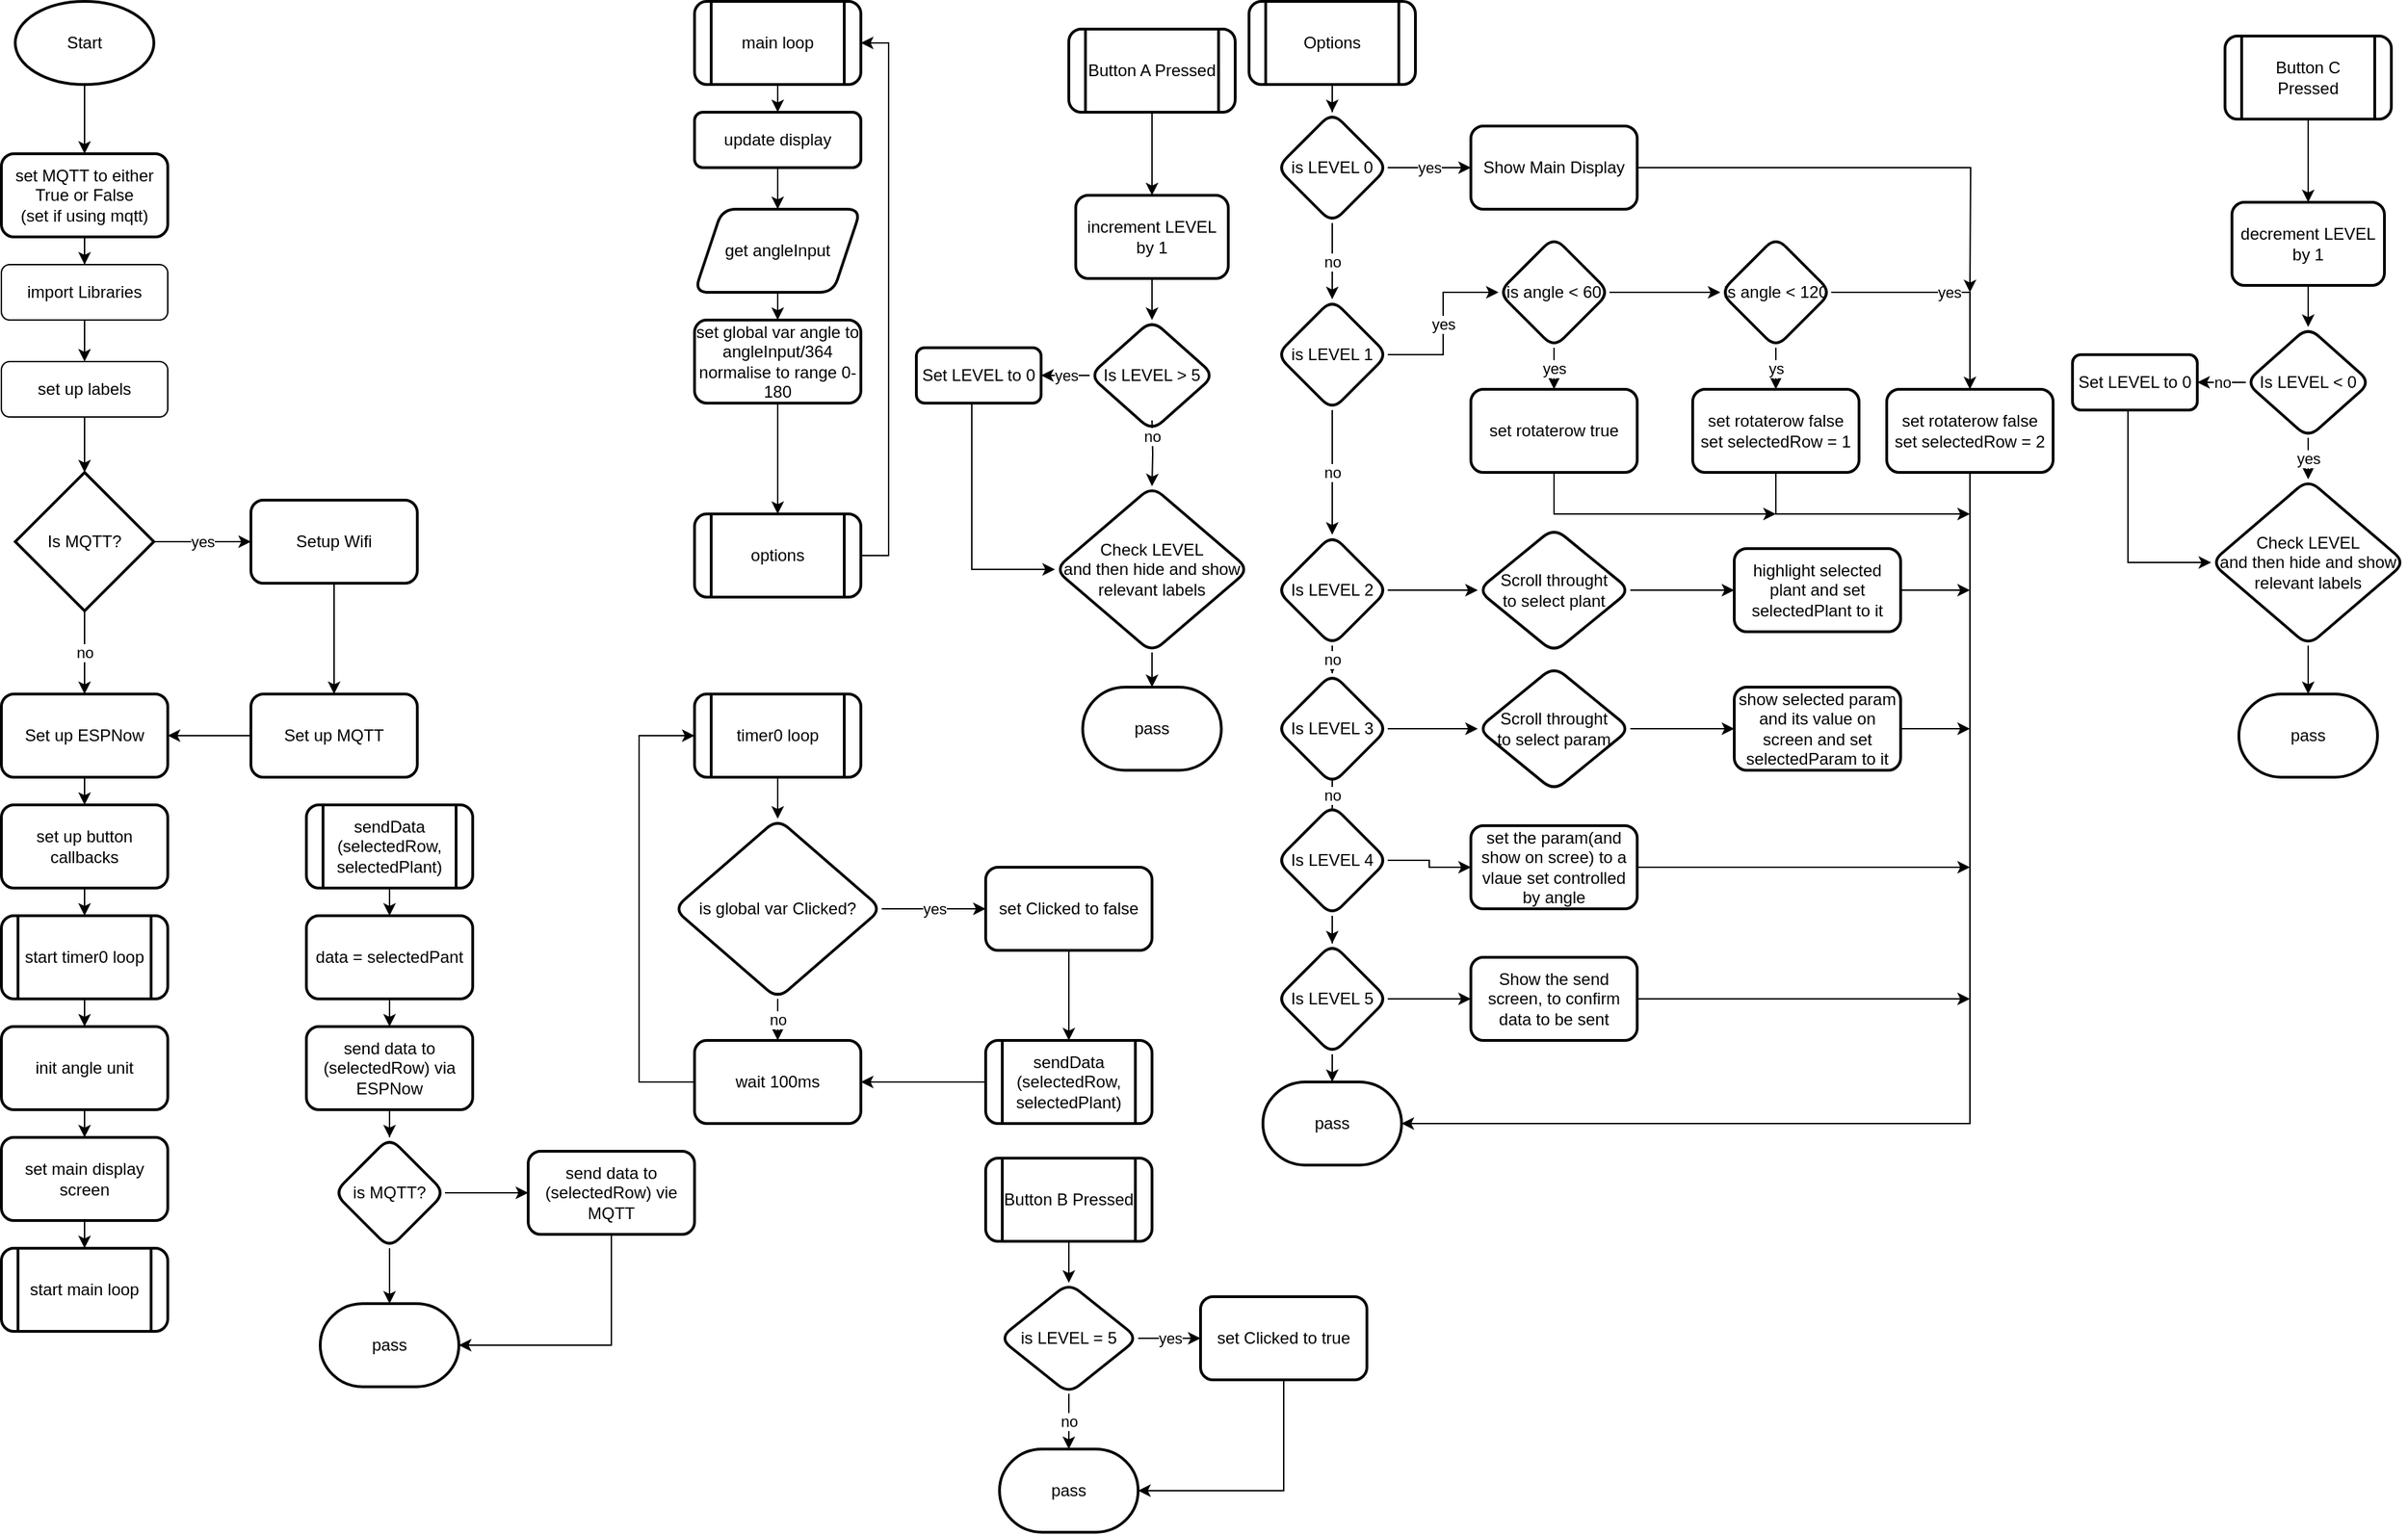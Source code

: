 <mxfile version="26.0.14" pages="4">
  <diagram id="C5RBs43oDa-KdzZeNtuy" name="Page-1">
    <mxGraphModel dx="2074" dy="1152" grid="1" gridSize="10" guides="1" tooltips="1" connect="1" arrows="1" fold="1" page="1" pageScale="1" pageWidth="827" pageHeight="1169" math="0" shadow="0">
      <root>
        <mxCell id="WIyWlLk6GJQsqaUBKTNV-0" />
        <mxCell id="WIyWlLk6GJQsqaUBKTNV-1" parent="WIyWlLk6GJQsqaUBKTNV-0" />
        <mxCell id="Iz3MCZ-JaH1TO4KO5p-t-6" value="" style="edgeStyle=orthogonalEdgeStyle;rounded=0;orthogonalLoop=1;jettySize=auto;html=1;" parent="WIyWlLk6GJQsqaUBKTNV-1" source="WIyWlLk6GJQsqaUBKTNV-3" target="Iz3MCZ-JaH1TO4KO5p-t-5" edge="1">
          <mxGeometry relative="1" as="geometry" />
        </mxCell>
        <mxCell id="WIyWlLk6GJQsqaUBKTNV-3" value="import Libraries" style="rounded=1;whiteSpace=wrap;html=1;fontSize=12;glass=0;strokeWidth=1;shadow=0;" parent="WIyWlLk6GJQsqaUBKTNV-1" vertex="1">
          <mxGeometry x="160" y="210" width="120" height="40" as="geometry" />
        </mxCell>
        <mxCell id="Iz3MCZ-JaH1TO4KO5p-t-16" value="" style="edgeStyle=orthogonalEdgeStyle;rounded=0;orthogonalLoop=1;jettySize=auto;html=1;exitX=0.5;exitY=1;exitDx=0;exitDy=0;exitPerimeter=0;" parent="WIyWlLk6GJQsqaUBKTNV-1" source="Iz3MCZ-JaH1TO4KO5p-t-0" target="Iz3MCZ-JaH1TO4KO5p-t-15" edge="1">
          <mxGeometry relative="1" as="geometry">
            <mxPoint x="414" y="120" as="sourcePoint" />
          </mxGeometry>
        </mxCell>
        <mxCell id="Iz3MCZ-JaH1TO4KO5p-t-0" value="Start" style="strokeWidth=2;html=1;shape=mxgraph.flowchart.start_1;whiteSpace=wrap;" parent="WIyWlLk6GJQsqaUBKTNV-1" vertex="1">
          <mxGeometry x="170" y="20" width="100" height="60" as="geometry" />
        </mxCell>
        <mxCell id="Iz3MCZ-JaH1TO4KO5p-t-19" value="" style="edgeStyle=orthogonalEdgeStyle;rounded=0;orthogonalLoop=1;jettySize=auto;html=1;" parent="WIyWlLk6GJQsqaUBKTNV-1" source="Iz3MCZ-JaH1TO4KO5p-t-5" target="Iz3MCZ-JaH1TO4KO5p-t-18" edge="1">
          <mxGeometry relative="1" as="geometry" />
        </mxCell>
        <mxCell id="Iz3MCZ-JaH1TO4KO5p-t-5" value="set up labels" style="whiteSpace=wrap;html=1;rounded=1;glass=0;strokeWidth=1;shadow=0;" parent="WIyWlLk6GJQsqaUBKTNV-1" vertex="1">
          <mxGeometry x="160" y="280" width="120" height="40" as="geometry" />
        </mxCell>
        <mxCell id="Iz3MCZ-JaH1TO4KO5p-t-17" style="edgeStyle=orthogonalEdgeStyle;rounded=0;orthogonalLoop=1;jettySize=auto;html=1;entryX=0.5;entryY=0;entryDx=0;entryDy=0;" parent="WIyWlLk6GJQsqaUBKTNV-1" source="Iz3MCZ-JaH1TO4KO5p-t-15" target="WIyWlLk6GJQsqaUBKTNV-3" edge="1">
          <mxGeometry relative="1" as="geometry" />
        </mxCell>
        <mxCell id="Iz3MCZ-JaH1TO4KO5p-t-15" value="set MQTT to either True or False&lt;br&gt;(set if using mqtt)" style="rounded=1;whiteSpace=wrap;html=1;strokeWidth=2;" parent="WIyWlLk6GJQsqaUBKTNV-1" vertex="1">
          <mxGeometry x="160" y="130" width="120" height="60" as="geometry" />
        </mxCell>
        <mxCell id="Iz3MCZ-JaH1TO4KO5p-t-21" value="yes" style="edgeStyle=orthogonalEdgeStyle;rounded=0;orthogonalLoop=1;jettySize=auto;html=1;" parent="WIyWlLk6GJQsqaUBKTNV-1" source="Iz3MCZ-JaH1TO4KO5p-t-18" target="Iz3MCZ-JaH1TO4KO5p-t-20" edge="1">
          <mxGeometry relative="1" as="geometry" />
        </mxCell>
        <mxCell id="Iz3MCZ-JaH1TO4KO5p-t-25" value="no" style="edgeStyle=orthogonalEdgeStyle;rounded=0;orthogonalLoop=1;jettySize=auto;html=1;" parent="WIyWlLk6GJQsqaUBKTNV-1" source="Iz3MCZ-JaH1TO4KO5p-t-18" target="Iz3MCZ-JaH1TO4KO5p-t-24" edge="1">
          <mxGeometry relative="1" as="geometry" />
        </mxCell>
        <mxCell id="Iz3MCZ-JaH1TO4KO5p-t-18" value="Is MQTT?" style="strokeWidth=2;html=1;shape=mxgraph.flowchart.decision;whiteSpace=wrap;" parent="WIyWlLk6GJQsqaUBKTNV-1" vertex="1">
          <mxGeometry x="170" y="360" width="100" height="100" as="geometry" />
        </mxCell>
        <mxCell id="Iz3MCZ-JaH1TO4KO5p-t-23" value="" style="edgeStyle=orthogonalEdgeStyle;rounded=0;orthogonalLoop=1;jettySize=auto;html=1;" parent="WIyWlLk6GJQsqaUBKTNV-1" source="Iz3MCZ-JaH1TO4KO5p-t-20" target="Iz3MCZ-JaH1TO4KO5p-t-22" edge="1">
          <mxGeometry relative="1" as="geometry" />
        </mxCell>
        <mxCell id="Iz3MCZ-JaH1TO4KO5p-t-20" value="Setup Wifi" style="rounded=1;whiteSpace=wrap;html=1;strokeWidth=2;" parent="WIyWlLk6GJQsqaUBKTNV-1" vertex="1">
          <mxGeometry x="340" y="380" width="120" height="60" as="geometry" />
        </mxCell>
        <mxCell id="Iz3MCZ-JaH1TO4KO5p-t-26" value="" style="edgeStyle=orthogonalEdgeStyle;rounded=0;orthogonalLoop=1;jettySize=auto;html=1;" parent="WIyWlLk6GJQsqaUBKTNV-1" source="Iz3MCZ-JaH1TO4KO5p-t-22" target="Iz3MCZ-JaH1TO4KO5p-t-24" edge="1">
          <mxGeometry relative="1" as="geometry" />
        </mxCell>
        <mxCell id="Iz3MCZ-JaH1TO4KO5p-t-22" value="Set up MQTT" style="rounded=1;whiteSpace=wrap;html=1;strokeWidth=2;" parent="WIyWlLk6GJQsqaUBKTNV-1" vertex="1">
          <mxGeometry x="340" y="520" width="120" height="60" as="geometry" />
        </mxCell>
        <mxCell id="Iz3MCZ-JaH1TO4KO5p-t-28" value="" style="edgeStyle=orthogonalEdgeStyle;rounded=0;orthogonalLoop=1;jettySize=auto;html=1;" parent="WIyWlLk6GJQsqaUBKTNV-1" source="Iz3MCZ-JaH1TO4KO5p-t-24" target="Iz3MCZ-JaH1TO4KO5p-t-27" edge="1">
          <mxGeometry relative="1" as="geometry" />
        </mxCell>
        <mxCell id="Iz3MCZ-JaH1TO4KO5p-t-24" value="Set up ESPNow" style="rounded=1;whiteSpace=wrap;html=1;strokeWidth=2;" parent="WIyWlLk6GJQsqaUBKTNV-1" vertex="1">
          <mxGeometry x="160" y="520" width="120" height="60" as="geometry" />
        </mxCell>
        <mxCell id="Iz3MCZ-JaH1TO4KO5p-t-30" value="" style="edgeStyle=orthogonalEdgeStyle;rounded=0;orthogonalLoop=1;jettySize=auto;html=1;" parent="WIyWlLk6GJQsqaUBKTNV-1" source="Iz3MCZ-JaH1TO4KO5p-t-27" target="Iz3MCZ-JaH1TO4KO5p-t-29" edge="1">
          <mxGeometry relative="1" as="geometry" />
        </mxCell>
        <mxCell id="Iz3MCZ-JaH1TO4KO5p-t-27" value="set up button callbacks" style="rounded=1;whiteSpace=wrap;html=1;strokeWidth=2;" parent="WIyWlLk6GJQsqaUBKTNV-1" vertex="1">
          <mxGeometry x="160" y="600" width="120" height="60" as="geometry" />
        </mxCell>
        <mxCell id="Iz3MCZ-JaH1TO4KO5p-t-32" value="" style="edgeStyle=orthogonalEdgeStyle;rounded=0;orthogonalLoop=1;jettySize=auto;html=1;" parent="WIyWlLk6GJQsqaUBKTNV-1" source="Iz3MCZ-JaH1TO4KO5p-t-29" target="Iz3MCZ-JaH1TO4KO5p-t-31" edge="1">
          <mxGeometry relative="1" as="geometry" />
        </mxCell>
        <mxCell id="Iz3MCZ-JaH1TO4KO5p-t-29" value="start timer0 loop" style="shape=process;whiteSpace=wrap;html=1;backgroundOutline=1;rounded=1;strokeWidth=2;" parent="WIyWlLk6GJQsqaUBKTNV-1" vertex="1">
          <mxGeometry x="160" y="680" width="120" height="60" as="geometry" />
        </mxCell>
        <mxCell id="Iz3MCZ-JaH1TO4KO5p-t-34" value="" style="edgeStyle=orthogonalEdgeStyle;rounded=0;orthogonalLoop=1;jettySize=auto;html=1;" parent="WIyWlLk6GJQsqaUBKTNV-1" source="Iz3MCZ-JaH1TO4KO5p-t-31" target="Iz3MCZ-JaH1TO4KO5p-t-33" edge="1">
          <mxGeometry relative="1" as="geometry" />
        </mxCell>
        <mxCell id="Iz3MCZ-JaH1TO4KO5p-t-31" value="init angle unit" style="rounded=1;whiteSpace=wrap;html=1;strokeWidth=2;" parent="WIyWlLk6GJQsqaUBKTNV-1" vertex="1">
          <mxGeometry x="160" y="760" width="120" height="60" as="geometry" />
        </mxCell>
        <mxCell id="Iz3MCZ-JaH1TO4KO5p-t-36" value="" style="edgeStyle=orthogonalEdgeStyle;rounded=0;orthogonalLoop=1;jettySize=auto;html=1;" parent="WIyWlLk6GJQsqaUBKTNV-1" source="Iz3MCZ-JaH1TO4KO5p-t-33" target="Iz3MCZ-JaH1TO4KO5p-t-35" edge="1">
          <mxGeometry relative="1" as="geometry" />
        </mxCell>
        <mxCell id="Iz3MCZ-JaH1TO4KO5p-t-33" value="set main display screen" style="whiteSpace=wrap;html=1;rounded=1;strokeWidth=2;" parent="WIyWlLk6GJQsqaUBKTNV-1" vertex="1">
          <mxGeometry x="160" y="840" width="120" height="60" as="geometry" />
        </mxCell>
        <mxCell id="Iz3MCZ-JaH1TO4KO5p-t-35" value="start main loop" style="shape=process;whiteSpace=wrap;html=1;backgroundOutline=1;rounded=1;strokeWidth=2;" parent="WIyWlLk6GJQsqaUBKTNV-1" vertex="1">
          <mxGeometry x="160" y="920" width="120" height="60" as="geometry" />
        </mxCell>
        <mxCell id="Iz3MCZ-JaH1TO4KO5p-t-42" value="" style="edgeStyle=orthogonalEdgeStyle;rounded=0;orthogonalLoop=1;jettySize=auto;html=1;" parent="WIyWlLk6GJQsqaUBKTNV-1" source="Iz3MCZ-JaH1TO4KO5p-t-38" target="Iz3MCZ-JaH1TO4KO5p-t-41" edge="1">
          <mxGeometry relative="1" as="geometry" />
        </mxCell>
        <mxCell id="Iz3MCZ-JaH1TO4KO5p-t-38" value="main loop" style="shape=process;whiteSpace=wrap;html=1;backgroundOutline=1;rounded=1;strokeWidth=2;" parent="WIyWlLk6GJQsqaUBKTNV-1" vertex="1">
          <mxGeometry x="660" y="20" width="120" height="60" as="geometry" />
        </mxCell>
        <mxCell id="Iz3MCZ-JaH1TO4KO5p-t-46" value="" style="edgeStyle=orthogonalEdgeStyle;rounded=0;orthogonalLoop=1;jettySize=auto;html=1;" parent="WIyWlLk6GJQsqaUBKTNV-1" source="Iz3MCZ-JaH1TO4KO5p-t-41" target="Iz3MCZ-JaH1TO4KO5p-t-45" edge="1">
          <mxGeometry relative="1" as="geometry" />
        </mxCell>
        <mxCell id="Iz3MCZ-JaH1TO4KO5p-t-41" value="update display" style="rounded=1;whiteSpace=wrap;html=1;strokeWidth=2;" parent="WIyWlLk6GJQsqaUBKTNV-1" vertex="1">
          <mxGeometry x="660" y="100" width="120" height="40" as="geometry" />
        </mxCell>
        <mxCell id="Iz3MCZ-JaH1TO4KO5p-t-48" value="" style="edgeStyle=orthogonalEdgeStyle;rounded=0;orthogonalLoop=1;jettySize=auto;html=1;" parent="WIyWlLk6GJQsqaUBKTNV-1" source="Iz3MCZ-JaH1TO4KO5p-t-45" target="Iz3MCZ-JaH1TO4KO5p-t-47" edge="1">
          <mxGeometry relative="1" as="geometry" />
        </mxCell>
        <mxCell id="Iz3MCZ-JaH1TO4KO5p-t-45" value="get angleInput" style="shape=parallelogram;perimeter=parallelogramPerimeter;whiteSpace=wrap;html=1;fixedSize=1;rounded=1;strokeWidth=2;" parent="WIyWlLk6GJQsqaUBKTNV-1" vertex="1">
          <mxGeometry x="660" y="170" width="120" height="60" as="geometry" />
        </mxCell>
        <mxCell id="Iz3MCZ-JaH1TO4KO5p-t-52" value="" style="edgeStyle=orthogonalEdgeStyle;rounded=0;orthogonalLoop=1;jettySize=auto;html=1;" parent="WIyWlLk6GJQsqaUBKTNV-1" source="Iz3MCZ-JaH1TO4KO5p-t-47" target="Iz3MCZ-JaH1TO4KO5p-t-51" edge="1">
          <mxGeometry relative="1" as="geometry" />
        </mxCell>
        <mxCell id="Iz3MCZ-JaH1TO4KO5p-t-47" value="&lt;div&gt;set global var angle to angleInput/364 &lt;br&gt;&lt;/div&gt;&lt;div&gt;normalise to range 0-180&lt;/div&gt;" style="whiteSpace=wrap;html=1;rounded=1;strokeWidth=2;" parent="WIyWlLk6GJQsqaUBKTNV-1" vertex="1">
          <mxGeometry x="660" y="250" width="120" height="60" as="geometry" />
        </mxCell>
        <mxCell id="Iz3MCZ-JaH1TO4KO5p-t-53" style="edgeStyle=orthogonalEdgeStyle;rounded=0;orthogonalLoop=1;jettySize=auto;html=1;entryX=1;entryY=0.5;entryDx=0;entryDy=0;" parent="WIyWlLk6GJQsqaUBKTNV-1" source="Iz3MCZ-JaH1TO4KO5p-t-51" target="Iz3MCZ-JaH1TO4KO5p-t-38" edge="1">
          <mxGeometry relative="1" as="geometry">
            <Array as="points">
              <mxPoint x="800" y="420" />
              <mxPoint x="800" y="50" />
            </Array>
          </mxGeometry>
        </mxCell>
        <mxCell id="Iz3MCZ-JaH1TO4KO5p-t-51" value="options" style="shape=process;whiteSpace=wrap;html=1;backgroundOutline=1;rounded=1;strokeWidth=2;" parent="WIyWlLk6GJQsqaUBKTNV-1" vertex="1">
          <mxGeometry x="660" y="390" width="120" height="60" as="geometry" />
        </mxCell>
        <mxCell id="Iz3MCZ-JaH1TO4KO5p-t-57" value="" style="edgeStyle=orthogonalEdgeStyle;rounded=0;orthogonalLoop=1;jettySize=auto;html=1;" parent="WIyWlLk6GJQsqaUBKTNV-1" source="Iz3MCZ-JaH1TO4KO5p-t-55" target="Iz3MCZ-JaH1TO4KO5p-t-56" edge="1">
          <mxGeometry relative="1" as="geometry" />
        </mxCell>
        <mxCell id="Iz3MCZ-JaH1TO4KO5p-t-55" value="timer0 loop" style="shape=process;whiteSpace=wrap;html=1;backgroundOutline=1;rounded=1;strokeWidth=2;" parent="WIyWlLk6GJQsqaUBKTNV-1" vertex="1">
          <mxGeometry x="660" y="520" width="120" height="60" as="geometry" />
        </mxCell>
        <mxCell id="Iz3MCZ-JaH1TO4KO5p-t-59" value="no" style="edgeStyle=orthogonalEdgeStyle;rounded=0;orthogonalLoop=1;jettySize=auto;html=1;" parent="WIyWlLk6GJQsqaUBKTNV-1" source="Iz3MCZ-JaH1TO4KO5p-t-56" target="Iz3MCZ-JaH1TO4KO5p-t-58" edge="1">
          <mxGeometry relative="1" as="geometry" />
        </mxCell>
        <mxCell id="Iz3MCZ-JaH1TO4KO5p-t-62" value="yes" style="edgeStyle=orthogonalEdgeStyle;rounded=0;orthogonalLoop=1;jettySize=auto;html=1;" parent="WIyWlLk6GJQsqaUBKTNV-1" source="Iz3MCZ-JaH1TO4KO5p-t-56" target="Iz3MCZ-JaH1TO4KO5p-t-61" edge="1">
          <mxGeometry relative="1" as="geometry" />
        </mxCell>
        <mxCell id="Iz3MCZ-JaH1TO4KO5p-t-56" value="is global var Clicked?" style="rhombus;whiteSpace=wrap;html=1;rounded=1;strokeWidth=2;" parent="WIyWlLk6GJQsqaUBKTNV-1" vertex="1">
          <mxGeometry x="645" y="610" width="150" height="130" as="geometry" />
        </mxCell>
        <mxCell id="Iz3MCZ-JaH1TO4KO5p-t-58" value="wait 100ms" style="whiteSpace=wrap;html=1;rounded=1;strokeWidth=2;" parent="WIyWlLk6GJQsqaUBKTNV-1" vertex="1">
          <mxGeometry x="660" y="770" width="120" height="60" as="geometry" />
        </mxCell>
        <mxCell id="Iz3MCZ-JaH1TO4KO5p-t-60" style="edgeStyle=orthogonalEdgeStyle;rounded=0;orthogonalLoop=1;jettySize=auto;html=1;entryX=0;entryY=0.5;entryDx=0;entryDy=0;" parent="WIyWlLk6GJQsqaUBKTNV-1" source="Iz3MCZ-JaH1TO4KO5p-t-58" target="Iz3MCZ-JaH1TO4KO5p-t-55" edge="1">
          <mxGeometry relative="1" as="geometry">
            <mxPoint x="640" y="490" as="targetPoint" />
            <Array as="points">
              <mxPoint x="620" y="800" />
              <mxPoint x="620" y="550" />
            </Array>
          </mxGeometry>
        </mxCell>
        <mxCell id="Iz3MCZ-JaH1TO4KO5p-t-66" value="" style="edgeStyle=orthogonalEdgeStyle;rounded=0;orthogonalLoop=1;jettySize=auto;html=1;" parent="WIyWlLk6GJQsqaUBKTNV-1" source="Iz3MCZ-JaH1TO4KO5p-t-61" target="Iz3MCZ-JaH1TO4KO5p-t-65" edge="1">
          <mxGeometry relative="1" as="geometry" />
        </mxCell>
        <mxCell id="Iz3MCZ-JaH1TO4KO5p-t-61" value="set Clicked to false" style="whiteSpace=wrap;html=1;rounded=1;strokeWidth=2;" parent="WIyWlLk6GJQsqaUBKTNV-1" vertex="1">
          <mxGeometry x="870" y="645" width="120" height="60" as="geometry" />
        </mxCell>
        <mxCell id="Iz3MCZ-JaH1TO4KO5p-t-67" value="" style="edgeStyle=orthogonalEdgeStyle;rounded=0;orthogonalLoop=1;jettySize=auto;html=1;" parent="WIyWlLk6GJQsqaUBKTNV-1" source="Iz3MCZ-JaH1TO4KO5p-t-65" target="Iz3MCZ-JaH1TO4KO5p-t-58" edge="1">
          <mxGeometry relative="1" as="geometry" />
        </mxCell>
        <mxCell id="Iz3MCZ-JaH1TO4KO5p-t-65" value="sendData&lt;br&gt;(selectedRow, selectedPlant)" style="shape=process;whiteSpace=wrap;html=1;backgroundOutline=1;rounded=1;strokeWidth=2;" parent="WIyWlLk6GJQsqaUBKTNV-1" vertex="1">
          <mxGeometry x="870" y="770" width="120" height="60" as="geometry" />
        </mxCell>
        <mxCell id="Iz3MCZ-JaH1TO4KO5p-t-73" value="" style="edgeStyle=orthogonalEdgeStyle;rounded=0;orthogonalLoop=1;jettySize=auto;html=1;" parent="WIyWlLk6GJQsqaUBKTNV-1" source="Iz3MCZ-JaH1TO4KO5p-t-69" target="Iz3MCZ-JaH1TO4KO5p-t-72" edge="1">
          <mxGeometry relative="1" as="geometry" />
        </mxCell>
        <mxCell id="Iz3MCZ-JaH1TO4KO5p-t-69" value="sendData&lt;br&gt;(selectedRow, selectedPlant)" style="shape=process;whiteSpace=wrap;html=1;backgroundOutline=1;rounded=1;strokeWidth=2;" parent="WIyWlLk6GJQsqaUBKTNV-1" vertex="1">
          <mxGeometry x="380" y="600" width="120" height="60" as="geometry" />
        </mxCell>
        <mxCell id="Iz3MCZ-JaH1TO4KO5p-t-77" value="" style="edgeStyle=orthogonalEdgeStyle;rounded=0;orthogonalLoop=1;jettySize=auto;html=1;" parent="WIyWlLk6GJQsqaUBKTNV-1" source="Iz3MCZ-JaH1TO4KO5p-t-70" target="Iz3MCZ-JaH1TO4KO5p-t-76" edge="1">
          <mxGeometry relative="1" as="geometry" />
        </mxCell>
        <mxCell id="Iz3MCZ-JaH1TO4KO5p-t-70" value="send data  to (selectedRow) via ESPNow" style="rounded=1;whiteSpace=wrap;html=1;strokeWidth=2;" parent="WIyWlLk6GJQsqaUBKTNV-1" vertex="1">
          <mxGeometry x="380" y="760" width="120" height="60" as="geometry" />
        </mxCell>
        <mxCell id="Iz3MCZ-JaH1TO4KO5p-t-74" value="" style="edgeStyle=orthogonalEdgeStyle;rounded=0;orthogonalLoop=1;jettySize=auto;html=1;" parent="WIyWlLk6GJQsqaUBKTNV-1" source="Iz3MCZ-JaH1TO4KO5p-t-72" target="Iz3MCZ-JaH1TO4KO5p-t-70" edge="1">
          <mxGeometry relative="1" as="geometry" />
        </mxCell>
        <mxCell id="Iz3MCZ-JaH1TO4KO5p-t-72" value="data = selectedPant" style="rounded=1;whiteSpace=wrap;html=1;strokeWidth=2;" parent="WIyWlLk6GJQsqaUBKTNV-1" vertex="1">
          <mxGeometry x="380" y="680" width="120" height="60" as="geometry" />
        </mxCell>
        <mxCell id="Iz3MCZ-JaH1TO4KO5p-t-79" value="" style="edgeStyle=orthogonalEdgeStyle;rounded=0;orthogonalLoop=1;jettySize=auto;html=1;" parent="WIyWlLk6GJQsqaUBKTNV-1" source="Iz3MCZ-JaH1TO4KO5p-t-76" target="Iz3MCZ-JaH1TO4KO5p-t-78" edge="1">
          <mxGeometry relative="1" as="geometry" />
        </mxCell>
        <mxCell id="Iz3MCZ-JaH1TO4KO5p-t-81" value="" style="edgeStyle=orthogonalEdgeStyle;rounded=0;orthogonalLoop=1;jettySize=auto;html=1;" parent="WIyWlLk6GJQsqaUBKTNV-1" source="Iz3MCZ-JaH1TO4KO5p-t-76" target="Iz3MCZ-JaH1TO4KO5p-t-80" edge="1">
          <mxGeometry relative="1" as="geometry" />
        </mxCell>
        <mxCell id="Iz3MCZ-JaH1TO4KO5p-t-76" value="is MQTT?" style="rhombus;whiteSpace=wrap;html=1;rounded=1;strokeWidth=2;" parent="WIyWlLk6GJQsqaUBKTNV-1" vertex="1">
          <mxGeometry x="400" y="840" width="80" height="80" as="geometry" />
        </mxCell>
        <mxCell id="Iz3MCZ-JaH1TO4KO5p-t-78" value="pass" style="strokeWidth=2;html=1;shape=mxgraph.flowchart.terminator;whiteSpace=wrap;" parent="WIyWlLk6GJQsqaUBKTNV-1" vertex="1">
          <mxGeometry x="390" y="960" width="100" height="60" as="geometry" />
        </mxCell>
        <mxCell id="Iz3MCZ-JaH1TO4KO5p-t-80" value="send data to (selectedRow) vie MQTT" style="whiteSpace=wrap;html=1;rounded=1;strokeWidth=2;" parent="WIyWlLk6GJQsqaUBKTNV-1" vertex="1">
          <mxGeometry x="540" y="850" width="120" height="60" as="geometry" />
        </mxCell>
        <mxCell id="Iz3MCZ-JaH1TO4KO5p-t-82" style="edgeStyle=orthogonalEdgeStyle;rounded=0;orthogonalLoop=1;jettySize=auto;html=1;entryX=1;entryY=0.5;entryDx=0;entryDy=0;entryPerimeter=0;" parent="WIyWlLk6GJQsqaUBKTNV-1" source="Iz3MCZ-JaH1TO4KO5p-t-80" target="Iz3MCZ-JaH1TO4KO5p-t-78" edge="1">
          <mxGeometry relative="1" as="geometry">
            <Array as="points">
              <mxPoint x="600" y="990" />
            </Array>
          </mxGeometry>
        </mxCell>
        <mxCell id="Iz3MCZ-JaH1TO4KO5p-t-88" value="no" style="edgeStyle=orthogonalEdgeStyle;rounded=0;orthogonalLoop=1;jettySize=auto;html=1;" parent="WIyWlLk6GJQsqaUBKTNV-1" source="nCCkCqw14DjwDjFRJLiZ-0" target="Iz3MCZ-JaH1TO4KO5p-t-87" edge="1">
          <mxGeometry relative="1" as="geometry" />
        </mxCell>
        <mxCell id="Iz3MCZ-JaH1TO4KO5p-t-84" value="Options" style="shape=process;whiteSpace=wrap;html=1;backgroundOutline=1;rounded=1;strokeWidth=2;" parent="WIyWlLk6GJQsqaUBKTNV-1" vertex="1">
          <mxGeometry x="1060" y="20" width="120" height="60" as="geometry" />
        </mxCell>
        <mxCell id="Iz3MCZ-JaH1TO4KO5p-t-90" value="no" style="edgeStyle=orthogonalEdgeStyle;rounded=0;orthogonalLoop=1;jettySize=auto;html=1;" parent="WIyWlLk6GJQsqaUBKTNV-1" source="Iz3MCZ-JaH1TO4KO5p-t-87" target="Iz3MCZ-JaH1TO4KO5p-t-89" edge="1">
          <mxGeometry relative="1" as="geometry" />
        </mxCell>
        <mxCell id="Iz3MCZ-JaH1TO4KO5p-t-96" value="yes" style="edgeStyle=orthogonalEdgeStyle;rounded=0;orthogonalLoop=1;jettySize=auto;html=1;" parent="WIyWlLk6GJQsqaUBKTNV-1" source="Iz3MCZ-JaH1TO4KO5p-t-87" target="Iz3MCZ-JaH1TO4KO5p-t-95" edge="1">
          <mxGeometry relative="1" as="geometry" />
        </mxCell>
        <mxCell id="Iz3MCZ-JaH1TO4KO5p-t-87" value="is LEVEL 1" style="rhombus;whiteSpace=wrap;html=1;rounded=1;strokeWidth=2;" parent="WIyWlLk6GJQsqaUBKTNV-1" vertex="1">
          <mxGeometry x="1080" y="235" width="80" height="80" as="geometry" />
        </mxCell>
        <mxCell id="Iz3MCZ-JaH1TO4KO5p-t-92" value="no" style="edgeStyle=orthogonalEdgeStyle;rounded=0;orthogonalLoop=1;jettySize=auto;html=1;" parent="WIyWlLk6GJQsqaUBKTNV-1" source="Iz3MCZ-JaH1TO4KO5p-t-89" target="Iz3MCZ-JaH1TO4KO5p-t-91" edge="1">
          <mxGeometry relative="1" as="geometry" />
        </mxCell>
        <mxCell id="Iz3MCZ-JaH1TO4KO5p-t-115" value="" style="edgeStyle=orthogonalEdgeStyle;rounded=0;orthogonalLoop=1;jettySize=auto;html=1;" parent="WIyWlLk6GJQsqaUBKTNV-1" source="Iz3MCZ-JaH1TO4KO5p-t-89" target="Iz3MCZ-JaH1TO4KO5p-t-114" edge="1">
          <mxGeometry relative="1" as="geometry" />
        </mxCell>
        <mxCell id="Iz3MCZ-JaH1TO4KO5p-t-89" value="Is LEVEL 2" style="rhombus;whiteSpace=wrap;html=1;rounded=1;strokeWidth=2;" parent="WIyWlLk6GJQsqaUBKTNV-1" vertex="1">
          <mxGeometry x="1080" y="405" width="80" height="80" as="geometry" />
        </mxCell>
        <mxCell id="Iz3MCZ-JaH1TO4KO5p-t-94" value="no" style="edgeStyle=orthogonalEdgeStyle;rounded=0;orthogonalLoop=1;jettySize=auto;html=1;" parent="WIyWlLk6GJQsqaUBKTNV-1" source="Iz3MCZ-JaH1TO4KO5p-t-91" target="Iz3MCZ-JaH1TO4KO5p-t-93" edge="1">
          <mxGeometry relative="1" as="geometry" />
        </mxCell>
        <mxCell id="Iz3MCZ-JaH1TO4KO5p-t-121" value="" style="edgeStyle=orthogonalEdgeStyle;rounded=0;orthogonalLoop=1;jettySize=auto;html=1;" parent="WIyWlLk6GJQsqaUBKTNV-1" source="Iz3MCZ-JaH1TO4KO5p-t-91" target="Iz3MCZ-JaH1TO4KO5p-t-120" edge="1">
          <mxGeometry relative="1" as="geometry" />
        </mxCell>
        <mxCell id="Iz3MCZ-JaH1TO4KO5p-t-91" value="Is LEVEL 3" style="rhombus;whiteSpace=wrap;html=1;rounded=1;strokeWidth=2;" parent="WIyWlLk6GJQsqaUBKTNV-1" vertex="1">
          <mxGeometry x="1080" y="505" width="80" height="80" as="geometry" />
        </mxCell>
        <mxCell id="Iz3MCZ-JaH1TO4KO5p-t-110" value="" style="edgeStyle=orthogonalEdgeStyle;rounded=0;orthogonalLoop=1;jettySize=auto;html=1;" parent="WIyWlLk6GJQsqaUBKTNV-1" source="Se5UJhrQHmps0KuucDMK-0" target="Iz3MCZ-JaH1TO4KO5p-t-109" edge="1">
          <mxGeometry relative="1" as="geometry" />
        </mxCell>
        <mxCell id="Iz3MCZ-JaH1TO4KO5p-t-128" value="" style="edgeStyle=orthogonalEdgeStyle;rounded=0;orthogonalLoop=1;jettySize=auto;html=1;" parent="WIyWlLk6GJQsqaUBKTNV-1" source="Iz3MCZ-JaH1TO4KO5p-t-93" target="Iz3MCZ-JaH1TO4KO5p-t-127" edge="1">
          <mxGeometry relative="1" as="geometry" />
        </mxCell>
        <mxCell id="Iz3MCZ-JaH1TO4KO5p-t-93" value="Is LEVEL 4" style="rhombus;whiteSpace=wrap;html=1;rounded=1;strokeWidth=2;" parent="WIyWlLk6GJQsqaUBKTNV-1" vertex="1">
          <mxGeometry x="1080" y="600" width="80" height="80" as="geometry" />
        </mxCell>
        <mxCell id="Iz3MCZ-JaH1TO4KO5p-t-98" value="yes" style="edgeStyle=orthogonalEdgeStyle;rounded=0;orthogonalLoop=1;jettySize=auto;html=1;" parent="WIyWlLk6GJQsqaUBKTNV-1" source="Iz3MCZ-JaH1TO4KO5p-t-95" target="Iz3MCZ-JaH1TO4KO5p-t-97" edge="1">
          <mxGeometry relative="1" as="geometry" />
        </mxCell>
        <mxCell id="Iz3MCZ-JaH1TO4KO5p-t-100" value="" style="edgeStyle=orthogonalEdgeStyle;rounded=0;orthogonalLoop=1;jettySize=auto;html=1;" parent="WIyWlLk6GJQsqaUBKTNV-1" source="Iz3MCZ-JaH1TO4KO5p-t-95" target="Iz3MCZ-JaH1TO4KO5p-t-99" edge="1">
          <mxGeometry relative="1" as="geometry" />
        </mxCell>
        <mxCell id="Iz3MCZ-JaH1TO4KO5p-t-95" value="is angle &amp;lt; 60" style="rhombus;whiteSpace=wrap;html=1;rounded=1;strokeWidth=2;" parent="WIyWlLk6GJQsqaUBKTNV-1" vertex="1">
          <mxGeometry x="1240" y="190" width="80" height="80" as="geometry" />
        </mxCell>
        <mxCell id="Iz3MCZ-JaH1TO4KO5p-t-113" style="edgeStyle=orthogonalEdgeStyle;rounded=0;orthogonalLoop=1;jettySize=auto;html=1;" parent="WIyWlLk6GJQsqaUBKTNV-1" edge="1">
          <mxGeometry relative="1" as="geometry">
            <mxPoint x="1440" y="390" as="targetPoint" />
            <mxPoint x="1280" y="360" as="sourcePoint" />
            <Array as="points">
              <mxPoint x="1280" y="390" />
            </Array>
          </mxGeometry>
        </mxCell>
        <mxCell id="Iz3MCZ-JaH1TO4KO5p-t-97" value="set rotaterow true" style="rounded=1;whiteSpace=wrap;html=1;strokeWidth=2;" parent="WIyWlLk6GJQsqaUBKTNV-1" vertex="1">
          <mxGeometry x="1220" y="300" width="120" height="60" as="geometry" />
        </mxCell>
        <mxCell id="Iz3MCZ-JaH1TO4KO5p-t-104" value="ys" style="edgeStyle=orthogonalEdgeStyle;rounded=0;orthogonalLoop=1;jettySize=auto;html=1;" parent="WIyWlLk6GJQsqaUBKTNV-1" source="Iz3MCZ-JaH1TO4KO5p-t-99" target="Iz3MCZ-JaH1TO4KO5p-t-103" edge="1">
          <mxGeometry relative="1" as="geometry" />
        </mxCell>
        <mxCell id="Iz3MCZ-JaH1TO4KO5p-t-108" value="yes" style="edgeStyle=orthogonalEdgeStyle;rounded=0;orthogonalLoop=1;jettySize=auto;html=1;" parent="WIyWlLk6GJQsqaUBKTNV-1" source="Iz3MCZ-JaH1TO4KO5p-t-99" target="Iz3MCZ-JaH1TO4KO5p-t-107" edge="1">
          <mxGeometry relative="1" as="geometry" />
        </mxCell>
        <mxCell id="Iz3MCZ-JaH1TO4KO5p-t-99" value="is angle &amp;lt; 120" style="rhombus;whiteSpace=wrap;html=1;rounded=1;strokeWidth=2;" parent="WIyWlLk6GJQsqaUBKTNV-1" vertex="1">
          <mxGeometry x="1400" y="190" width="80" height="80" as="geometry" />
        </mxCell>
        <mxCell id="Iz3MCZ-JaH1TO4KO5p-t-112" style="edgeStyle=orthogonalEdgeStyle;rounded=0;orthogonalLoop=1;jettySize=auto;html=1;" parent="WIyWlLk6GJQsqaUBKTNV-1" source="Iz3MCZ-JaH1TO4KO5p-t-103" edge="1">
          <mxGeometry relative="1" as="geometry">
            <mxPoint x="1580" y="390" as="targetPoint" />
            <Array as="points">
              <mxPoint x="1440" y="390" />
            </Array>
          </mxGeometry>
        </mxCell>
        <mxCell id="Iz3MCZ-JaH1TO4KO5p-t-103" value="&lt;div&gt;set rotaterow false&lt;/div&gt;&lt;div&gt;set selectedRow = 1&lt;/div&gt;" style="whiteSpace=wrap;html=1;rounded=1;strokeWidth=2;" parent="WIyWlLk6GJQsqaUBKTNV-1" vertex="1">
          <mxGeometry x="1380" y="300" width="120" height="60" as="geometry" />
        </mxCell>
        <mxCell id="Iz3MCZ-JaH1TO4KO5p-t-107" value="&lt;div&gt;set rotaterow false&lt;/div&gt;&lt;div&gt;set selectedRow = 2&lt;/div&gt;" style="whiteSpace=wrap;html=1;rounded=1;strokeWidth=2;" parent="WIyWlLk6GJQsqaUBKTNV-1" vertex="1">
          <mxGeometry x="1520" y="300" width="120" height="60" as="geometry" />
        </mxCell>
        <mxCell id="Iz3MCZ-JaH1TO4KO5p-t-109" value="pass" style="strokeWidth=2;html=1;shape=mxgraph.flowchart.terminator;whiteSpace=wrap;" parent="WIyWlLk6GJQsqaUBKTNV-1" vertex="1">
          <mxGeometry x="1070" y="800" width="100" height="60" as="geometry" />
        </mxCell>
        <mxCell id="Iz3MCZ-JaH1TO4KO5p-t-111" style="edgeStyle=orthogonalEdgeStyle;rounded=0;orthogonalLoop=1;jettySize=auto;html=1;entryX=1;entryY=0.5;entryDx=0;entryDy=0;entryPerimeter=0;" parent="WIyWlLk6GJQsqaUBKTNV-1" source="Iz3MCZ-JaH1TO4KO5p-t-107" target="Iz3MCZ-JaH1TO4KO5p-t-109" edge="1">
          <mxGeometry relative="1" as="geometry">
            <Array as="points">
              <mxPoint x="1580" y="830" />
            </Array>
          </mxGeometry>
        </mxCell>
        <mxCell id="Iz3MCZ-JaH1TO4KO5p-t-117" value="" style="edgeStyle=orthogonalEdgeStyle;rounded=0;orthogonalLoop=1;jettySize=auto;html=1;" parent="WIyWlLk6GJQsqaUBKTNV-1" source="Iz3MCZ-JaH1TO4KO5p-t-114" target="Iz3MCZ-JaH1TO4KO5p-t-116" edge="1">
          <mxGeometry relative="1" as="geometry" />
        </mxCell>
        <mxCell id="Iz3MCZ-JaH1TO4KO5p-t-114" value="&lt;div&gt;Scroll throught&lt;/div&gt;&lt;div&gt;to select plant&lt;/div&gt;" style="rhombus;whiteSpace=wrap;html=1;rounded=1;strokeWidth=2;" parent="WIyWlLk6GJQsqaUBKTNV-1" vertex="1">
          <mxGeometry x="1225" y="400" width="110" height="90" as="geometry" />
        </mxCell>
        <mxCell id="Iz3MCZ-JaH1TO4KO5p-t-118" style="edgeStyle=orthogonalEdgeStyle;rounded=0;orthogonalLoop=1;jettySize=auto;html=1;" parent="WIyWlLk6GJQsqaUBKTNV-1" source="Iz3MCZ-JaH1TO4KO5p-t-116" edge="1">
          <mxGeometry relative="1" as="geometry">
            <mxPoint x="1580" y="445" as="targetPoint" />
          </mxGeometry>
        </mxCell>
        <mxCell id="Iz3MCZ-JaH1TO4KO5p-t-116" value="highlight selected plant and set selectedPlant to it" style="whiteSpace=wrap;html=1;rounded=1;strokeWidth=2;" parent="WIyWlLk6GJQsqaUBKTNV-1" vertex="1">
          <mxGeometry x="1410" y="415" width="120" height="60" as="geometry" />
        </mxCell>
        <mxCell id="Iz3MCZ-JaH1TO4KO5p-t-123" value="" style="edgeStyle=orthogonalEdgeStyle;rounded=0;orthogonalLoop=1;jettySize=auto;html=1;" parent="WIyWlLk6GJQsqaUBKTNV-1" source="Iz3MCZ-JaH1TO4KO5p-t-120" target="Iz3MCZ-JaH1TO4KO5p-t-122" edge="1">
          <mxGeometry relative="1" as="geometry" />
        </mxCell>
        <mxCell id="Iz3MCZ-JaH1TO4KO5p-t-120" value="&lt;div&gt;Scroll throught&lt;/div&gt;&lt;div&gt;to select param&lt;/div&gt;" style="rhombus;whiteSpace=wrap;html=1;rounded=1;strokeWidth=2;" parent="WIyWlLk6GJQsqaUBKTNV-1" vertex="1">
          <mxGeometry x="1225" y="500" width="110" height="90" as="geometry" />
        </mxCell>
        <mxCell id="Iz3MCZ-JaH1TO4KO5p-t-124" style="edgeStyle=orthogonalEdgeStyle;rounded=0;orthogonalLoop=1;jettySize=auto;html=1;" parent="WIyWlLk6GJQsqaUBKTNV-1" source="Iz3MCZ-JaH1TO4KO5p-t-122" edge="1">
          <mxGeometry relative="1" as="geometry">
            <mxPoint x="1580" y="545.0" as="targetPoint" />
          </mxGeometry>
        </mxCell>
        <mxCell id="Iz3MCZ-JaH1TO4KO5p-t-122" value="show selected param and its value on screen and set selectedParam to it" style="whiteSpace=wrap;html=1;rounded=1;strokeWidth=2;" parent="WIyWlLk6GJQsqaUBKTNV-1" vertex="1">
          <mxGeometry x="1410" y="515" width="120" height="60" as="geometry" />
        </mxCell>
        <mxCell id="Iz3MCZ-JaH1TO4KO5p-t-129" style="edgeStyle=orthogonalEdgeStyle;rounded=0;orthogonalLoop=1;jettySize=auto;html=1;" parent="WIyWlLk6GJQsqaUBKTNV-1" source="Iz3MCZ-JaH1TO4KO5p-t-127" edge="1">
          <mxGeometry relative="1" as="geometry">
            <mxPoint x="1580" y="645" as="targetPoint" />
          </mxGeometry>
        </mxCell>
        <mxCell id="Iz3MCZ-JaH1TO4KO5p-t-127" value="set the param(and show on scree) to a vlaue set controlled by angle" style="whiteSpace=wrap;html=1;rounded=1;strokeWidth=2;" parent="WIyWlLk6GJQsqaUBKTNV-1" vertex="1">
          <mxGeometry x="1220" y="615" width="120" height="60" as="geometry" />
        </mxCell>
        <mxCell id="JbwMrnyFtsRmbbGRuUL1-16" value="" style="edgeStyle=orthogonalEdgeStyle;rounded=0;orthogonalLoop=1;jettySize=auto;html=1;" parent="WIyWlLk6GJQsqaUBKTNV-1" source="JbwMrnyFtsRmbbGRuUL1-14" target="JbwMrnyFtsRmbbGRuUL1-15" edge="1">
          <mxGeometry relative="1" as="geometry" />
        </mxCell>
        <mxCell id="JbwMrnyFtsRmbbGRuUL1-14" value="Button B Pressed" style="shape=process;whiteSpace=wrap;html=1;backgroundOutline=1;rounded=1;strokeWidth=2;" parent="WIyWlLk6GJQsqaUBKTNV-1" vertex="1">
          <mxGeometry x="870" y="855" width="120" height="60" as="geometry" />
        </mxCell>
        <mxCell id="JbwMrnyFtsRmbbGRuUL1-20" value="yes" style="edgeStyle=orthogonalEdgeStyle;rounded=0;orthogonalLoop=1;jettySize=auto;html=1;" parent="WIyWlLk6GJQsqaUBKTNV-1" source="JbwMrnyFtsRmbbGRuUL1-15" target="JbwMrnyFtsRmbbGRuUL1-19" edge="1">
          <mxGeometry relative="1" as="geometry" />
        </mxCell>
        <mxCell id="JbwMrnyFtsRmbbGRuUL1-22" value="no" style="edgeStyle=orthogonalEdgeStyle;rounded=0;orthogonalLoop=1;jettySize=auto;html=1;" parent="WIyWlLk6GJQsqaUBKTNV-1" source="JbwMrnyFtsRmbbGRuUL1-15" target="JbwMrnyFtsRmbbGRuUL1-21" edge="1">
          <mxGeometry relative="1" as="geometry" />
        </mxCell>
        <mxCell id="JbwMrnyFtsRmbbGRuUL1-15" value="is LEVEL = 5" style="rhombus;whiteSpace=wrap;html=1;rounded=1;strokeWidth=2;" parent="WIyWlLk6GJQsqaUBKTNV-1" vertex="1">
          <mxGeometry x="880" y="945" width="100" height="80" as="geometry" />
        </mxCell>
        <mxCell id="JbwMrnyFtsRmbbGRuUL1-19" value="set Clicked to true" style="whiteSpace=wrap;html=1;rounded=1;strokeWidth=2;" parent="WIyWlLk6GJQsqaUBKTNV-1" vertex="1">
          <mxGeometry x="1025" y="955" width="120" height="60" as="geometry" />
        </mxCell>
        <mxCell id="JbwMrnyFtsRmbbGRuUL1-21" value="pass" style="strokeWidth=2;html=1;shape=mxgraph.flowchart.terminator;whiteSpace=wrap;" parent="WIyWlLk6GJQsqaUBKTNV-1" vertex="1">
          <mxGeometry x="880" y="1065" width="100" height="60" as="geometry" />
        </mxCell>
        <mxCell id="JbwMrnyFtsRmbbGRuUL1-23" style="edgeStyle=orthogonalEdgeStyle;rounded=0;orthogonalLoop=1;jettySize=auto;html=1;entryX=1;entryY=0.5;entryDx=0;entryDy=0;entryPerimeter=0;" parent="WIyWlLk6GJQsqaUBKTNV-1" source="JbwMrnyFtsRmbbGRuUL1-19" target="JbwMrnyFtsRmbbGRuUL1-21" edge="1">
          <mxGeometry relative="1" as="geometry">
            <Array as="points">
              <mxPoint x="1085" y="1095" />
            </Array>
          </mxGeometry>
        </mxCell>
        <mxCell id="JbwMrnyFtsRmbbGRuUL1-43" value="" style="edgeStyle=orthogonalEdgeStyle;rounded=0;orthogonalLoop=1;jettySize=auto;html=1;" parent="WIyWlLk6GJQsqaUBKTNV-1" source="JbwMrnyFtsRmbbGRuUL1-44" target="JbwMrnyFtsRmbbGRuUL1-46" edge="1">
          <mxGeometry relative="1" as="geometry" />
        </mxCell>
        <mxCell id="JbwMrnyFtsRmbbGRuUL1-44" value="Button C Pressed" style="shape=process;whiteSpace=wrap;html=1;backgroundOutline=1;rounded=1;strokeWidth=2;" parent="WIyWlLk6GJQsqaUBKTNV-1" vertex="1">
          <mxGeometry x="1764" y="45" width="120" height="60" as="geometry" />
        </mxCell>
        <mxCell id="JbwMrnyFtsRmbbGRuUL1-45" value="" style="edgeStyle=orthogonalEdgeStyle;rounded=0;orthogonalLoop=1;jettySize=auto;html=1;" parent="WIyWlLk6GJQsqaUBKTNV-1" source="JbwMrnyFtsRmbbGRuUL1-46" target="JbwMrnyFtsRmbbGRuUL1-49" edge="1">
          <mxGeometry relative="1" as="geometry" />
        </mxCell>
        <mxCell id="JbwMrnyFtsRmbbGRuUL1-46" value="decrement LEVEL by 1" style="whiteSpace=wrap;html=1;rounded=1;strokeWidth=2;" parent="WIyWlLk6GJQsqaUBKTNV-1" vertex="1">
          <mxGeometry x="1769" y="165" width="110" height="60" as="geometry" />
        </mxCell>
        <mxCell id="JbwMrnyFtsRmbbGRuUL1-47" value="no" style="edgeStyle=orthogonalEdgeStyle;rounded=0;orthogonalLoop=1;jettySize=auto;html=1;" parent="WIyWlLk6GJQsqaUBKTNV-1" source="JbwMrnyFtsRmbbGRuUL1-49" target="JbwMrnyFtsRmbbGRuUL1-50" edge="1">
          <mxGeometry relative="1" as="geometry" />
        </mxCell>
        <mxCell id="JbwMrnyFtsRmbbGRuUL1-48" value="yes" style="edgeStyle=orthogonalEdgeStyle;rounded=0;orthogonalLoop=1;jettySize=auto;html=1;" parent="WIyWlLk6GJQsqaUBKTNV-1" source="JbwMrnyFtsRmbbGRuUL1-49" target="JbwMrnyFtsRmbbGRuUL1-52" edge="1">
          <mxGeometry relative="1" as="geometry" />
        </mxCell>
        <mxCell id="JbwMrnyFtsRmbbGRuUL1-49" value="Is LEVEL &amp;lt; 0" style="rhombus;whiteSpace=wrap;html=1;rounded=1;strokeWidth=2;" parent="WIyWlLk6GJQsqaUBKTNV-1" vertex="1">
          <mxGeometry x="1779" y="255" width="90" height="80" as="geometry" />
        </mxCell>
        <mxCell id="JbwMrnyFtsRmbbGRuUL1-50" value="Set LEVEL to 0" style="whiteSpace=wrap;html=1;rounded=1;strokeWidth=2;" parent="WIyWlLk6GJQsqaUBKTNV-1" vertex="1">
          <mxGeometry x="1654" y="275" width="90" height="40" as="geometry" />
        </mxCell>
        <mxCell id="JbwMrnyFtsRmbbGRuUL1-51" value="" style="edgeStyle=orthogonalEdgeStyle;rounded=0;orthogonalLoop=1;jettySize=auto;html=1;" parent="WIyWlLk6GJQsqaUBKTNV-1" source="JbwMrnyFtsRmbbGRuUL1-52" target="JbwMrnyFtsRmbbGRuUL1-53" edge="1">
          <mxGeometry relative="1" as="geometry" />
        </mxCell>
        <mxCell id="JbwMrnyFtsRmbbGRuUL1-52" value="&lt;div&gt;Check LEVEL&lt;/div&gt;&lt;div&gt;and then hide and show relevant labels&lt;/div&gt;" style="rhombus;whiteSpace=wrap;html=1;rounded=1;strokeWidth=2;" parent="WIyWlLk6GJQsqaUBKTNV-1" vertex="1">
          <mxGeometry x="1754" y="365" width="140" height="120" as="geometry" />
        </mxCell>
        <mxCell id="JbwMrnyFtsRmbbGRuUL1-53" value="pass" style="strokeWidth=2;html=1;shape=mxgraph.flowchart.terminator;whiteSpace=wrap;" parent="WIyWlLk6GJQsqaUBKTNV-1" vertex="1">
          <mxGeometry x="1774" y="520" width="100" height="60" as="geometry" />
        </mxCell>
        <mxCell id="JbwMrnyFtsRmbbGRuUL1-54" style="edgeStyle=orthogonalEdgeStyle;rounded=0;orthogonalLoop=1;jettySize=auto;html=1;entryX=0;entryY=0.5;entryDx=0;entryDy=0;" parent="WIyWlLk6GJQsqaUBKTNV-1" source="JbwMrnyFtsRmbbGRuUL1-50" target="JbwMrnyFtsRmbbGRuUL1-52" edge="1">
          <mxGeometry relative="1" as="geometry">
            <Array as="points">
              <mxPoint x="1694" y="425" />
            </Array>
          </mxGeometry>
        </mxCell>
        <mxCell id="2-2SWezI3yNW1dYCPq3Q-30" value="" style="group" parent="WIyWlLk6GJQsqaUBKTNV-1" vertex="1" connectable="0">
          <mxGeometry x="820" y="40" width="240" height="535" as="geometry" />
        </mxCell>
        <mxCell id="2-2SWezI3yNW1dYCPq3Q-31" value="" style="edgeStyle=orthogonalEdgeStyle;rounded=0;orthogonalLoop=1;jettySize=auto;html=1;" parent="2-2SWezI3yNW1dYCPq3Q-30" source="2-2SWezI3yNW1dYCPq3Q-32" target="2-2SWezI3yNW1dYCPq3Q-34" edge="1">
          <mxGeometry relative="1" as="geometry" />
        </mxCell>
        <mxCell id="2-2SWezI3yNW1dYCPq3Q-32" value="Button A Pressed" style="shape=process;whiteSpace=wrap;html=1;backgroundOutline=1;rounded=1;strokeWidth=2;" parent="2-2SWezI3yNW1dYCPq3Q-30" vertex="1">
          <mxGeometry x="110" width="120" height="60" as="geometry" />
        </mxCell>
        <mxCell id="2-2SWezI3yNW1dYCPq3Q-33" value="" style="edgeStyle=orthogonalEdgeStyle;rounded=0;orthogonalLoop=1;jettySize=auto;html=1;" parent="2-2SWezI3yNW1dYCPq3Q-30" source="2-2SWezI3yNW1dYCPq3Q-34" target="2-2SWezI3yNW1dYCPq3Q-37" edge="1">
          <mxGeometry relative="1" as="geometry" />
        </mxCell>
        <mxCell id="2-2SWezI3yNW1dYCPq3Q-34" value="increment LEVEL by 1" style="whiteSpace=wrap;html=1;rounded=1;strokeWidth=2;" parent="2-2SWezI3yNW1dYCPq3Q-30" vertex="1">
          <mxGeometry x="115" y="120" width="110" height="60" as="geometry" />
        </mxCell>
        <mxCell id="2-2SWezI3yNW1dYCPq3Q-35" value="yes" style="edgeStyle=orthogonalEdgeStyle;rounded=0;orthogonalLoop=1;jettySize=auto;html=1;" parent="2-2SWezI3yNW1dYCPq3Q-30" source="2-2SWezI3yNW1dYCPq3Q-37" target="2-2SWezI3yNW1dYCPq3Q-38" edge="1">
          <mxGeometry relative="1" as="geometry" />
        </mxCell>
        <mxCell id="2-2SWezI3yNW1dYCPq3Q-36" value="no" style="edgeStyle=orthogonalEdgeStyle;rounded=0;orthogonalLoop=1;jettySize=auto;html=1;" parent="2-2SWezI3yNW1dYCPq3Q-30" source="2-2SWezI3yNW1dYCPq3Q-37" edge="1">
          <mxGeometry relative="1" as="geometry" />
        </mxCell>
        <mxCell id="2-2SWezI3yNW1dYCPq3Q-37" value="Is LEVEL &amp;gt; 5" style="rhombus;whiteSpace=wrap;html=1;rounded=1;strokeWidth=2;" parent="2-2SWezI3yNW1dYCPq3Q-30" vertex="1">
          <mxGeometry x="125" y="210" width="90" height="80" as="geometry" />
        </mxCell>
        <mxCell id="2-2SWezI3yNW1dYCPq3Q-38" value="Set LEVEL to 0" style="whiteSpace=wrap;html=1;rounded=1;strokeWidth=2;" parent="2-2SWezI3yNW1dYCPq3Q-30" vertex="1">
          <mxGeometry y="230" width="90" height="40" as="geometry" />
        </mxCell>
        <mxCell id="2-2SWezI3yNW1dYCPq3Q-39" value="" style="edgeStyle=orthogonalEdgeStyle;rounded=0;orthogonalLoop=1;jettySize=auto;html=1;" parent="2-2SWezI3yNW1dYCPq3Q-30" target="2-2SWezI3yNW1dYCPq3Q-40" edge="1">
          <mxGeometry relative="1" as="geometry" />
        </mxCell>
        <mxCell id="2-2SWezI3yNW1dYCPq3Q-40" value="pass" style="strokeWidth=2;html=1;shape=mxgraph.flowchart.terminator;whiteSpace=wrap;" parent="2-2SWezI3yNW1dYCPq3Q-30" vertex="1">
          <mxGeometry x="120" y="475" width="100" height="60" as="geometry" />
        </mxCell>
        <mxCell id="2-2SWezI3yNW1dYCPq3Q-41" style="edgeStyle=orthogonalEdgeStyle;rounded=0;orthogonalLoop=1;jettySize=auto;html=1;entryX=0;entryY=0.5;entryDx=0;entryDy=0;" parent="2-2SWezI3yNW1dYCPq3Q-30" source="2-2SWezI3yNW1dYCPq3Q-38" target="2-2SWezI3yNW1dYCPq3Q-42" edge="1">
          <mxGeometry relative="1" as="geometry">
            <Array as="points">
              <mxPoint x="40" y="390" />
            </Array>
          </mxGeometry>
        </mxCell>
        <mxCell id="2-2SWezI3yNW1dYCPq3Q-42" value="&lt;div&gt;Check LEVEL&lt;/div&gt;&lt;div&gt;and then hide and show relevant labels&lt;/div&gt;" style="rhombus;whiteSpace=wrap;html=1;rounded=1;strokeWidth=2;" parent="2-2SWezI3yNW1dYCPq3Q-30" vertex="1">
          <mxGeometry x="100" y="330" width="140" height="120" as="geometry" />
        </mxCell>
        <mxCell id="2-2SWezI3yNW1dYCPq3Q-43" style="edgeStyle=orthogonalEdgeStyle;rounded=0;orthogonalLoop=1;jettySize=auto;html=1;exitX=0.5;exitY=1;exitDx=0;exitDy=0;entryX=0.5;entryY=0;entryDx=0;entryDy=0;entryPerimeter=0;" parent="2-2SWezI3yNW1dYCPq3Q-30" source="2-2SWezI3yNW1dYCPq3Q-42" target="2-2SWezI3yNW1dYCPq3Q-40" edge="1">
          <mxGeometry relative="1" as="geometry" />
        </mxCell>
        <mxCell id="2-2SWezI3yNW1dYCPq3Q-44" value="no" style="edgeStyle=orthogonalEdgeStyle;rounded=0;orthogonalLoop=1;jettySize=auto;html=1;" parent="WIyWlLk6GJQsqaUBKTNV-1" target="2-2SWezI3yNW1dYCPq3Q-42" edge="1">
          <mxGeometry x="-0.507" relative="1" as="geometry">
            <mxPoint x="990" y="322.5" as="sourcePoint" />
            <mxPoint x="740" y="352.5" as="targetPoint" />
            <mxPoint as="offset" />
          </mxGeometry>
        </mxCell>
        <mxCell id="Se5UJhrQHmps0KuucDMK-1" value="" style="edgeStyle=orthogonalEdgeStyle;rounded=0;orthogonalLoop=1;jettySize=auto;html=1;" parent="WIyWlLk6GJQsqaUBKTNV-1" source="Iz3MCZ-JaH1TO4KO5p-t-93" target="Se5UJhrQHmps0KuucDMK-0" edge="1">
          <mxGeometry relative="1" as="geometry">
            <mxPoint x="1120" y="680" as="sourcePoint" />
            <mxPoint x="1120" y="800" as="targetPoint" />
          </mxGeometry>
        </mxCell>
        <mxCell id="Se5UJhrQHmps0KuucDMK-3" value="" style="edgeStyle=orthogonalEdgeStyle;rounded=0;orthogonalLoop=1;jettySize=auto;html=1;" parent="WIyWlLk6GJQsqaUBKTNV-1" source="Se5UJhrQHmps0KuucDMK-0" target="Se5UJhrQHmps0KuucDMK-2" edge="1">
          <mxGeometry relative="1" as="geometry" />
        </mxCell>
        <mxCell id="Se5UJhrQHmps0KuucDMK-0" value="Is LEVEL 5" style="rhombus;whiteSpace=wrap;html=1;rounded=1;strokeWidth=2;" parent="WIyWlLk6GJQsqaUBKTNV-1" vertex="1">
          <mxGeometry x="1080" y="700" width="80" height="80" as="geometry" />
        </mxCell>
        <mxCell id="Se5UJhrQHmps0KuucDMK-4" style="edgeStyle=orthogonalEdgeStyle;rounded=0;orthogonalLoop=1;jettySize=auto;html=1;" parent="WIyWlLk6GJQsqaUBKTNV-1" source="Se5UJhrQHmps0KuucDMK-2" edge="1">
          <mxGeometry relative="1" as="geometry">
            <mxPoint x="1580" y="740.0" as="targetPoint" />
          </mxGeometry>
        </mxCell>
        <mxCell id="Se5UJhrQHmps0KuucDMK-2" value="Show the send screen, to confirm data to be sent" style="whiteSpace=wrap;html=1;rounded=1;strokeWidth=2;" parent="WIyWlLk6GJQsqaUBKTNV-1" vertex="1">
          <mxGeometry x="1220" y="710" width="120" height="60" as="geometry" />
        </mxCell>
        <mxCell id="nCCkCqw14DjwDjFRJLiZ-1" value="" style="edgeStyle=orthogonalEdgeStyle;rounded=0;orthogonalLoop=1;jettySize=auto;html=1;" edge="1" parent="WIyWlLk6GJQsqaUBKTNV-1" source="Iz3MCZ-JaH1TO4KO5p-t-84" target="nCCkCqw14DjwDjFRJLiZ-0">
          <mxGeometry relative="1" as="geometry">
            <mxPoint x="1120" y="80" as="sourcePoint" />
            <mxPoint x="1120" y="190" as="targetPoint" />
          </mxGeometry>
        </mxCell>
        <mxCell id="nCCkCqw14DjwDjFRJLiZ-3" value="yes" style="edgeStyle=orthogonalEdgeStyle;rounded=0;orthogonalLoop=1;jettySize=auto;html=1;" edge="1" parent="WIyWlLk6GJQsqaUBKTNV-1" source="nCCkCqw14DjwDjFRJLiZ-0" target="nCCkCqw14DjwDjFRJLiZ-2">
          <mxGeometry relative="1" as="geometry" />
        </mxCell>
        <mxCell id="nCCkCqw14DjwDjFRJLiZ-0" value="is LEVEL 0" style="rhombus;whiteSpace=wrap;html=1;rounded=1;strokeWidth=2;" vertex="1" parent="WIyWlLk6GJQsqaUBKTNV-1">
          <mxGeometry x="1080" y="100" width="80" height="80" as="geometry" />
        </mxCell>
        <mxCell id="nCCkCqw14DjwDjFRJLiZ-4" style="edgeStyle=orthogonalEdgeStyle;rounded=0;orthogonalLoop=1;jettySize=auto;html=1;" edge="1" parent="WIyWlLk6GJQsqaUBKTNV-1" source="nCCkCqw14DjwDjFRJLiZ-2">
          <mxGeometry relative="1" as="geometry">
            <mxPoint x="1580" y="230" as="targetPoint" />
          </mxGeometry>
        </mxCell>
        <mxCell id="nCCkCqw14DjwDjFRJLiZ-2" value="Show Main Display" style="whiteSpace=wrap;html=1;rounded=1;strokeWidth=2;" vertex="1" parent="WIyWlLk6GJQsqaUBKTNV-1">
          <mxGeometry x="1220" y="110" width="120" height="60" as="geometry" />
        </mxCell>
      </root>
    </mxGraphModel>
  </diagram>
  <diagram name="whole" id="cYpkq9ENl9RL0iiU_1C8">
    <mxGraphModel grid="1" page="1" gridSize="10" guides="1" tooltips="1" connect="1" arrows="1" fold="1" pageScale="1" pageWidth="827" pageHeight="1169" math="0" shadow="0">
      <root>
        <mxCell id="EYy0UujzQKRnxK-3GbW3-0" />
        <mxCell id="EYy0UujzQKRnxK-3GbW3-1" parent="EYy0UujzQKRnxK-3GbW3-0" />
        <mxCell id="EYy0UujzQKRnxK-3GbW3-2" value="" style="edgeStyle=orthogonalEdgeStyle;rounded=0;orthogonalLoop=1;jettySize=auto;html=1;" edge="1" parent="EYy0UujzQKRnxK-3GbW3-1" source="EYy0UujzQKRnxK-3GbW3-3" target="EYy0UujzQKRnxK-3GbW3-7">
          <mxGeometry relative="1" as="geometry" />
        </mxCell>
        <mxCell id="EYy0UujzQKRnxK-3GbW3-3" value="import Libraries" style="rounded=1;whiteSpace=wrap;html=1;fontSize=12;glass=0;strokeWidth=1;shadow=0;" vertex="1" parent="EYy0UujzQKRnxK-3GbW3-1">
          <mxGeometry x="160" y="210" width="120" height="40" as="geometry" />
        </mxCell>
        <mxCell id="EYy0UujzQKRnxK-3GbW3-4" value="" style="edgeStyle=orthogonalEdgeStyle;rounded=0;orthogonalLoop=1;jettySize=auto;html=1;exitX=0.5;exitY=1;exitDx=0;exitDy=0;exitPerimeter=0;" edge="1" parent="EYy0UujzQKRnxK-3GbW3-1" source="EYy0UujzQKRnxK-3GbW3-5" target="EYy0UujzQKRnxK-3GbW3-9">
          <mxGeometry relative="1" as="geometry">
            <mxPoint x="414" y="120" as="sourcePoint" />
          </mxGeometry>
        </mxCell>
        <mxCell id="EYy0UujzQKRnxK-3GbW3-5" value="Start" style="strokeWidth=2;html=1;shape=mxgraph.flowchart.start_1;whiteSpace=wrap;" vertex="1" parent="EYy0UujzQKRnxK-3GbW3-1">
          <mxGeometry x="170" y="20" width="100" height="60" as="geometry" />
        </mxCell>
        <mxCell id="EYy0UujzQKRnxK-3GbW3-6" value="" style="edgeStyle=orthogonalEdgeStyle;rounded=0;orthogonalLoop=1;jettySize=auto;html=1;" edge="1" parent="EYy0UujzQKRnxK-3GbW3-1" source="EYy0UujzQKRnxK-3GbW3-7" target="EYy0UujzQKRnxK-3GbW3-12">
          <mxGeometry relative="1" as="geometry" />
        </mxCell>
        <mxCell id="EYy0UujzQKRnxK-3GbW3-7" value="set up labels" style="whiteSpace=wrap;html=1;rounded=1;glass=0;strokeWidth=1;shadow=0;" vertex="1" parent="EYy0UujzQKRnxK-3GbW3-1">
          <mxGeometry x="160" y="280" width="120" height="40" as="geometry" />
        </mxCell>
        <mxCell id="EYy0UujzQKRnxK-3GbW3-8" style="edgeStyle=orthogonalEdgeStyle;rounded=0;orthogonalLoop=1;jettySize=auto;html=1;entryX=0.5;entryY=0;entryDx=0;entryDy=0;" edge="1" parent="EYy0UujzQKRnxK-3GbW3-1" source="EYy0UujzQKRnxK-3GbW3-9" target="EYy0UujzQKRnxK-3GbW3-3">
          <mxGeometry relative="1" as="geometry" />
        </mxCell>
        <mxCell id="EYy0UujzQKRnxK-3GbW3-9" value="set MQTT to either True or False&lt;br&gt;(set if using mqtt)" style="rounded=1;whiteSpace=wrap;html=1;strokeWidth=2;" vertex="1" parent="EYy0UujzQKRnxK-3GbW3-1">
          <mxGeometry x="160" y="130" width="120" height="60" as="geometry" />
        </mxCell>
        <mxCell id="EYy0UujzQKRnxK-3GbW3-10" value="yes" style="edgeStyle=orthogonalEdgeStyle;rounded=0;orthogonalLoop=1;jettySize=auto;html=1;" edge="1" parent="EYy0UujzQKRnxK-3GbW3-1" source="EYy0UujzQKRnxK-3GbW3-12" target="EYy0UujzQKRnxK-3GbW3-14">
          <mxGeometry relative="1" as="geometry" />
        </mxCell>
        <mxCell id="EYy0UujzQKRnxK-3GbW3-11" value="no" style="edgeStyle=orthogonalEdgeStyle;rounded=0;orthogonalLoop=1;jettySize=auto;html=1;" edge="1" parent="EYy0UujzQKRnxK-3GbW3-1" source="EYy0UujzQKRnxK-3GbW3-12" target="EYy0UujzQKRnxK-3GbW3-18">
          <mxGeometry relative="1" as="geometry" />
        </mxCell>
        <mxCell id="EYy0UujzQKRnxK-3GbW3-12" value="Is MQTT?" style="strokeWidth=2;html=1;shape=mxgraph.flowchart.decision;whiteSpace=wrap;" vertex="1" parent="EYy0UujzQKRnxK-3GbW3-1">
          <mxGeometry x="170" y="360" width="100" height="100" as="geometry" />
        </mxCell>
        <mxCell id="EYy0UujzQKRnxK-3GbW3-13" value="" style="edgeStyle=orthogonalEdgeStyle;rounded=0;orthogonalLoop=1;jettySize=auto;html=1;" edge="1" parent="EYy0UujzQKRnxK-3GbW3-1" source="EYy0UujzQKRnxK-3GbW3-14" target="EYy0UujzQKRnxK-3GbW3-16">
          <mxGeometry relative="1" as="geometry" />
        </mxCell>
        <mxCell id="EYy0UujzQKRnxK-3GbW3-14" value="Setup Wifi" style="rounded=1;whiteSpace=wrap;html=1;strokeWidth=2;" vertex="1" parent="EYy0UujzQKRnxK-3GbW3-1">
          <mxGeometry x="340" y="380" width="120" height="60" as="geometry" />
        </mxCell>
        <mxCell id="EYy0UujzQKRnxK-3GbW3-15" value="" style="edgeStyle=orthogonalEdgeStyle;rounded=0;orthogonalLoop=1;jettySize=auto;html=1;" edge="1" parent="EYy0UujzQKRnxK-3GbW3-1" source="EYy0UujzQKRnxK-3GbW3-16" target="EYy0UujzQKRnxK-3GbW3-18">
          <mxGeometry relative="1" as="geometry" />
        </mxCell>
        <mxCell id="EYy0UujzQKRnxK-3GbW3-16" value="Set up MQTT" style="rounded=1;whiteSpace=wrap;html=1;strokeWidth=2;" vertex="1" parent="EYy0UujzQKRnxK-3GbW3-1">
          <mxGeometry x="340" y="520" width="120" height="60" as="geometry" />
        </mxCell>
        <mxCell id="EYy0UujzQKRnxK-3GbW3-17" value="" style="edgeStyle=orthogonalEdgeStyle;rounded=0;orthogonalLoop=1;jettySize=auto;html=1;" edge="1" parent="EYy0UujzQKRnxK-3GbW3-1" source="EYy0UujzQKRnxK-3GbW3-18" target="EYy0UujzQKRnxK-3GbW3-20">
          <mxGeometry relative="1" as="geometry" />
        </mxCell>
        <mxCell id="EYy0UujzQKRnxK-3GbW3-18" value="Set up ESPNow" style="rounded=1;whiteSpace=wrap;html=1;strokeWidth=2;" vertex="1" parent="EYy0UujzQKRnxK-3GbW3-1">
          <mxGeometry x="160" y="520" width="120" height="60" as="geometry" />
        </mxCell>
        <mxCell id="EYy0UujzQKRnxK-3GbW3-19" value="" style="edgeStyle=orthogonalEdgeStyle;rounded=0;orthogonalLoop=1;jettySize=auto;html=1;" edge="1" parent="EYy0UujzQKRnxK-3GbW3-1" source="EYy0UujzQKRnxK-3GbW3-20" target="EYy0UujzQKRnxK-3GbW3-22">
          <mxGeometry relative="1" as="geometry" />
        </mxCell>
        <mxCell id="EYy0UujzQKRnxK-3GbW3-20" value="set up button callbacks" style="rounded=1;whiteSpace=wrap;html=1;strokeWidth=2;" vertex="1" parent="EYy0UujzQKRnxK-3GbW3-1">
          <mxGeometry x="160" y="600" width="120" height="60" as="geometry" />
        </mxCell>
        <mxCell id="EYy0UujzQKRnxK-3GbW3-21" value="" style="edgeStyle=orthogonalEdgeStyle;rounded=0;orthogonalLoop=1;jettySize=auto;html=1;" edge="1" parent="EYy0UujzQKRnxK-3GbW3-1" source="EYy0UujzQKRnxK-3GbW3-22" target="EYy0UujzQKRnxK-3GbW3-24">
          <mxGeometry relative="1" as="geometry" />
        </mxCell>
        <mxCell id="EYy0UujzQKRnxK-3GbW3-22" value="start timer0 loop" style="shape=process;whiteSpace=wrap;html=1;backgroundOutline=1;rounded=1;strokeWidth=2;" vertex="1" parent="EYy0UujzQKRnxK-3GbW3-1">
          <mxGeometry x="160" y="680" width="120" height="60" as="geometry" />
        </mxCell>
        <mxCell id="EYy0UujzQKRnxK-3GbW3-23" value="" style="edgeStyle=orthogonalEdgeStyle;rounded=0;orthogonalLoop=1;jettySize=auto;html=1;" edge="1" parent="EYy0UujzQKRnxK-3GbW3-1" source="EYy0UujzQKRnxK-3GbW3-24" target="EYy0UujzQKRnxK-3GbW3-26">
          <mxGeometry relative="1" as="geometry" />
        </mxCell>
        <mxCell id="EYy0UujzQKRnxK-3GbW3-24" value="init angle unit" style="rounded=1;whiteSpace=wrap;html=1;strokeWidth=2;" vertex="1" parent="EYy0UujzQKRnxK-3GbW3-1">
          <mxGeometry x="160" y="760" width="120" height="60" as="geometry" />
        </mxCell>
        <mxCell id="EYy0UujzQKRnxK-3GbW3-25" value="" style="edgeStyle=orthogonalEdgeStyle;rounded=0;orthogonalLoop=1;jettySize=auto;html=1;" edge="1" parent="EYy0UujzQKRnxK-3GbW3-1" source="EYy0UujzQKRnxK-3GbW3-26" target="EYy0UujzQKRnxK-3GbW3-27">
          <mxGeometry relative="1" as="geometry" />
        </mxCell>
        <mxCell id="EYy0UujzQKRnxK-3GbW3-26" value="set main display screen" style="whiteSpace=wrap;html=1;rounded=1;strokeWidth=2;" vertex="1" parent="EYy0UujzQKRnxK-3GbW3-1">
          <mxGeometry x="160" y="840" width="120" height="60" as="geometry" />
        </mxCell>
        <mxCell id="EYy0UujzQKRnxK-3GbW3-27" value="start main loop" style="shape=process;whiteSpace=wrap;html=1;backgroundOutline=1;rounded=1;strokeWidth=2;" vertex="1" parent="EYy0UujzQKRnxK-3GbW3-1">
          <mxGeometry x="160" y="920" width="120" height="60" as="geometry" />
        </mxCell>
        <mxCell id="EYy0UujzQKRnxK-3GbW3-38" value="" style="edgeStyle=orthogonalEdgeStyle;rounded=0;orthogonalLoop=1;jettySize=auto;html=1;" edge="1" parent="EYy0UujzQKRnxK-3GbW3-1" source="EYy0UujzQKRnxK-3GbW3-39" target="EYy0UujzQKRnxK-3GbW3-42">
          <mxGeometry relative="1" as="geometry" />
        </mxCell>
        <mxCell id="EYy0UujzQKRnxK-3GbW3-39" value="timer0 loop" style="shape=process;whiteSpace=wrap;html=1;backgroundOutline=1;rounded=1;strokeWidth=2;" vertex="1" parent="EYy0UujzQKRnxK-3GbW3-1">
          <mxGeometry x="580" y="360" width="120" height="60" as="geometry" />
        </mxCell>
        <mxCell id="EYy0UujzQKRnxK-3GbW3-40" value="no" style="edgeStyle=orthogonalEdgeStyle;rounded=0;orthogonalLoop=1;jettySize=auto;html=1;" edge="1" parent="EYy0UujzQKRnxK-3GbW3-1" source="EYy0UujzQKRnxK-3GbW3-42" target="EYy0UujzQKRnxK-3GbW3-43">
          <mxGeometry relative="1" as="geometry" />
        </mxCell>
        <mxCell id="EYy0UujzQKRnxK-3GbW3-41" value="yes" style="edgeStyle=orthogonalEdgeStyle;rounded=0;orthogonalLoop=1;jettySize=auto;html=1;" edge="1" parent="EYy0UujzQKRnxK-3GbW3-1" source="EYy0UujzQKRnxK-3GbW3-42" target="EYy0UujzQKRnxK-3GbW3-46">
          <mxGeometry relative="1" as="geometry" />
        </mxCell>
        <mxCell id="EYy0UujzQKRnxK-3GbW3-42" value="is global var Clicked?" style="rhombus;whiteSpace=wrap;html=1;rounded=1;strokeWidth=2;" vertex="1" parent="EYy0UujzQKRnxK-3GbW3-1">
          <mxGeometry x="565" y="450" width="150" height="130" as="geometry" />
        </mxCell>
        <mxCell id="EYy0UujzQKRnxK-3GbW3-43" value="wait 100ms" style="whiteSpace=wrap;html=1;rounded=1;strokeWidth=2;" vertex="1" parent="EYy0UujzQKRnxK-3GbW3-1">
          <mxGeometry x="580" y="610" width="120" height="60" as="geometry" />
        </mxCell>
        <mxCell id="EYy0UujzQKRnxK-3GbW3-44" style="edgeStyle=orthogonalEdgeStyle;rounded=0;orthogonalLoop=1;jettySize=auto;html=1;entryX=0;entryY=0.5;entryDx=0;entryDy=0;" edge="1" parent="EYy0UujzQKRnxK-3GbW3-1" source="EYy0UujzQKRnxK-3GbW3-43" target="EYy0UujzQKRnxK-3GbW3-39">
          <mxGeometry relative="1" as="geometry">
            <mxPoint x="560" y="330" as="targetPoint" />
            <Array as="points">
              <mxPoint x="540" y="640" />
              <mxPoint x="540" y="390" />
            </Array>
          </mxGeometry>
        </mxCell>
        <mxCell id="EYy0UujzQKRnxK-3GbW3-45" value="" style="edgeStyle=orthogonalEdgeStyle;rounded=0;orthogonalLoop=1;jettySize=auto;html=1;" edge="1" parent="EYy0UujzQKRnxK-3GbW3-1" source="EYy0UujzQKRnxK-3GbW3-46" target="EYy0UujzQKRnxK-3GbW3-48">
          <mxGeometry relative="1" as="geometry" />
        </mxCell>
        <mxCell id="EYy0UujzQKRnxK-3GbW3-46" value="set Clicked to false" style="whiteSpace=wrap;html=1;rounded=1;strokeWidth=2;" vertex="1" parent="EYy0UujzQKRnxK-3GbW3-1">
          <mxGeometry x="790" y="485" width="120" height="60" as="geometry" />
        </mxCell>
        <mxCell id="EYy0UujzQKRnxK-3GbW3-47" value="" style="edgeStyle=orthogonalEdgeStyle;rounded=0;orthogonalLoop=1;jettySize=auto;html=1;" edge="1" parent="EYy0UujzQKRnxK-3GbW3-1" source="EYy0UujzQKRnxK-3GbW3-48" target="EYy0UujzQKRnxK-3GbW3-43">
          <mxGeometry relative="1" as="geometry" />
        </mxCell>
        <mxCell id="EYy0UujzQKRnxK-3GbW3-48" value="sendData&lt;br&gt;(selectedRow, selectedPlant)" style="shape=process;whiteSpace=wrap;html=1;backgroundOutline=1;rounded=1;strokeWidth=2;" vertex="1" parent="EYy0UujzQKRnxK-3GbW3-1">
          <mxGeometry x="790" y="610" width="120" height="60" as="geometry" />
        </mxCell>
      </root>
    </mxGraphModel>
  </diagram>
  <diagram id="nEB6H48gBJ4MxM-J7Haa" name="btns">
    <mxGraphModel dx="273" dy="650" grid="1" gridSize="10" guides="1" tooltips="1" connect="1" arrows="1" fold="1" page="1" pageScale="1" pageWidth="850" pageHeight="1100" math="0" shadow="0">
      <root>
        <mxCell id="0" />
        <mxCell id="1" parent="0" />
        <mxCell id="iv7_dVfbWIoKHtC-Dip1-1" value="" style="group" vertex="1" connectable="0" parent="1">
          <mxGeometry x="860" y="10" width="240" height="535" as="geometry" />
        </mxCell>
        <mxCell id="iv7_dVfbWIoKHtC-Dip1-2" value="" style="edgeStyle=orthogonalEdgeStyle;rounded=0;orthogonalLoop=1;jettySize=auto;html=1;" edge="1" parent="iv7_dVfbWIoKHtC-Dip1-1" source="iv7_dVfbWIoKHtC-Dip1-3" target="iv7_dVfbWIoKHtC-Dip1-5">
          <mxGeometry relative="1" as="geometry" />
        </mxCell>
        <mxCell id="iv7_dVfbWIoKHtC-Dip1-3" value="Button A Pressed" style="shape=process;whiteSpace=wrap;html=1;backgroundOutline=1;rounded=1;strokeWidth=2;" vertex="1" parent="iv7_dVfbWIoKHtC-Dip1-1">
          <mxGeometry x="110" width="120" height="60" as="geometry" />
        </mxCell>
        <mxCell id="iv7_dVfbWIoKHtC-Dip1-4" value="" style="edgeStyle=orthogonalEdgeStyle;rounded=0;orthogonalLoop=1;jettySize=auto;html=1;" edge="1" parent="iv7_dVfbWIoKHtC-Dip1-1" source="iv7_dVfbWIoKHtC-Dip1-5" target="iv7_dVfbWIoKHtC-Dip1-8">
          <mxGeometry relative="1" as="geometry" />
        </mxCell>
        <mxCell id="iv7_dVfbWIoKHtC-Dip1-5" value="increment LEVEL by 1" style="whiteSpace=wrap;html=1;rounded=1;strokeWidth=2;" vertex="1" parent="iv7_dVfbWIoKHtC-Dip1-1">
          <mxGeometry x="115" y="120" width="110" height="60" as="geometry" />
        </mxCell>
        <mxCell id="iv7_dVfbWIoKHtC-Dip1-6" value="yes" style="edgeStyle=orthogonalEdgeStyle;rounded=0;orthogonalLoop=1;jettySize=auto;html=1;" edge="1" parent="iv7_dVfbWIoKHtC-Dip1-1" source="iv7_dVfbWIoKHtC-Dip1-8" target="iv7_dVfbWIoKHtC-Dip1-9">
          <mxGeometry relative="1" as="geometry" />
        </mxCell>
        <mxCell id="iv7_dVfbWIoKHtC-Dip1-7" value="no" style="edgeStyle=orthogonalEdgeStyle;rounded=0;orthogonalLoop=1;jettySize=auto;html=1;" edge="1" parent="iv7_dVfbWIoKHtC-Dip1-1" source="iv7_dVfbWIoKHtC-Dip1-8">
          <mxGeometry relative="1" as="geometry" />
        </mxCell>
        <mxCell id="iv7_dVfbWIoKHtC-Dip1-8" value="Is LEVEL &amp;gt; 5" style="rhombus;whiteSpace=wrap;html=1;rounded=1;strokeWidth=2;" vertex="1" parent="iv7_dVfbWIoKHtC-Dip1-1">
          <mxGeometry x="125" y="210" width="90" height="80" as="geometry" />
        </mxCell>
        <mxCell id="iv7_dVfbWIoKHtC-Dip1-9" value="Set LEVEL to 0" style="whiteSpace=wrap;html=1;rounded=1;strokeWidth=2;" vertex="1" parent="iv7_dVfbWIoKHtC-Dip1-1">
          <mxGeometry y="230" width="90" height="40" as="geometry" />
        </mxCell>
        <mxCell id="iv7_dVfbWIoKHtC-Dip1-10" value="" style="edgeStyle=orthogonalEdgeStyle;rounded=0;orthogonalLoop=1;jettySize=auto;html=1;" edge="1" parent="iv7_dVfbWIoKHtC-Dip1-1" target="iv7_dVfbWIoKHtC-Dip1-11">
          <mxGeometry relative="1" as="geometry" />
        </mxCell>
        <mxCell id="iv7_dVfbWIoKHtC-Dip1-11" value="pass" style="strokeWidth=2;html=1;shape=mxgraph.flowchart.terminator;whiteSpace=wrap;" vertex="1" parent="iv7_dVfbWIoKHtC-Dip1-1">
          <mxGeometry x="120" y="475" width="100" height="60" as="geometry" />
        </mxCell>
        <mxCell id="iv7_dVfbWIoKHtC-Dip1-12" style="edgeStyle=orthogonalEdgeStyle;rounded=0;orthogonalLoop=1;jettySize=auto;html=1;entryX=0;entryY=0.5;entryDx=0;entryDy=0;entryPerimeter=0;" edge="1" parent="iv7_dVfbWIoKHtC-Dip1-1" source="iv7_dVfbWIoKHtC-Dip1-9" target="iv7_dVfbWIoKHtC-Dip1-11">
          <mxGeometry relative="1" as="geometry">
            <Array as="points">
              <mxPoint x="40" y="505" />
            </Array>
          </mxGeometry>
        </mxCell>
        <mxCell id="Ayx0WFlJajt6EWGKfNBn-1" value="&lt;div&gt;Check LEVEL&lt;/div&gt;&lt;div&gt;and then hide and show relevant labels&lt;/div&gt;" style="rhombus;whiteSpace=wrap;html=1;rounded=1;strokeWidth=2;" vertex="1" parent="iv7_dVfbWIoKHtC-Dip1-1">
          <mxGeometry x="100" y="330" width="140" height="120" as="geometry" />
        </mxCell>
        <mxCell id="U6RrWwSxMBX7tp7iQ2JI-2" style="edgeStyle=orthogonalEdgeStyle;rounded=0;orthogonalLoop=1;jettySize=auto;html=1;exitX=0.5;exitY=1;exitDx=0;exitDy=0;entryX=0.5;entryY=0;entryDx=0;entryDy=0;entryPerimeter=0;" edge="1" parent="iv7_dVfbWIoKHtC-Dip1-1" source="Ayx0WFlJajt6EWGKfNBn-1" target="iv7_dVfbWIoKHtC-Dip1-11">
          <mxGeometry relative="1" as="geometry" />
        </mxCell>
        <mxCell id="2vtzsU09qZuw6v1mOIBM-1" value="no" style="edgeStyle=orthogonalEdgeStyle;rounded=0;orthogonalLoop=1;jettySize=auto;html=1;" edge="1" parent="1" target="Ayx0WFlJajt6EWGKfNBn-1">
          <mxGeometry x="-0.507" relative="1" as="geometry">
            <mxPoint x="1030" y="300" as="sourcePoint" />
            <mxPoint x="780" y="330" as="targetPoint" />
            <mxPoint as="offset" />
          </mxGeometry>
        </mxCell>
        <mxCell id="VXhNEwIzotKeCvnrJrca-1" value="" style="edgeStyle=orthogonalEdgeStyle;rounded=0;orthogonalLoop=1;jettySize=auto;html=1;" edge="1" parent="1" source="VXhNEwIzotKeCvnrJrca-2" target="VXhNEwIzotKeCvnrJrca-5">
          <mxGeometry relative="1" as="geometry" />
        </mxCell>
        <mxCell id="VXhNEwIzotKeCvnrJrca-2" value="Button B Pressed" style="shape=process;whiteSpace=wrap;html=1;backgroundOutline=1;rounded=1;strokeWidth=2;" vertex="1" parent="1">
          <mxGeometry x="1138" y="10" width="120" height="60" as="geometry" />
        </mxCell>
        <mxCell id="VXhNEwIzotKeCvnrJrca-3" value="yes" style="edgeStyle=orthogonalEdgeStyle;rounded=0;orthogonalLoop=1;jettySize=auto;html=1;" edge="1" parent="1" source="VXhNEwIzotKeCvnrJrca-5" target="VXhNEwIzotKeCvnrJrca-6">
          <mxGeometry relative="1" as="geometry" />
        </mxCell>
        <mxCell id="VXhNEwIzotKeCvnrJrca-4" value="no" style="edgeStyle=orthogonalEdgeStyle;rounded=0;orthogonalLoop=1;jettySize=auto;html=1;" edge="1" parent="1" source="VXhNEwIzotKeCvnrJrca-5" target="VXhNEwIzotKeCvnrJrca-7">
          <mxGeometry relative="1" as="geometry" />
        </mxCell>
        <mxCell id="VXhNEwIzotKeCvnrJrca-5" value="is LEVEL = 5" style="rhombus;whiteSpace=wrap;html=1;rounded=1;strokeWidth=2;" vertex="1" parent="1">
          <mxGeometry x="1148" y="100" width="100" height="80" as="geometry" />
        </mxCell>
        <mxCell id="VXhNEwIzotKeCvnrJrca-6" value="set Clicked to false" style="whiteSpace=wrap;html=1;rounded=1;strokeWidth=2;" vertex="1" parent="1">
          <mxGeometry x="1293" y="110" width="120" height="60" as="geometry" />
        </mxCell>
        <mxCell id="VXhNEwIzotKeCvnrJrca-7" value="pass" style="strokeWidth=2;html=1;shape=mxgraph.flowchart.terminator;whiteSpace=wrap;" vertex="1" parent="1">
          <mxGeometry x="1148" y="220" width="100" height="60" as="geometry" />
        </mxCell>
        <mxCell id="VXhNEwIzotKeCvnrJrca-8" style="edgeStyle=orthogonalEdgeStyle;rounded=0;orthogonalLoop=1;jettySize=auto;html=1;entryX=1;entryY=0.5;entryDx=0;entryDy=0;entryPerimeter=0;" edge="1" parent="1" source="VXhNEwIzotKeCvnrJrca-6" target="VXhNEwIzotKeCvnrJrca-7">
          <mxGeometry relative="1" as="geometry">
            <Array as="points">
              <mxPoint x="1353" y="250" />
            </Array>
          </mxGeometry>
        </mxCell>
        <mxCell id="iGke8yWM_6UcnaH3VHWl-1" value="" style="edgeStyle=orthogonalEdgeStyle;rounded=0;orthogonalLoop=1;jettySize=auto;html=1;" edge="1" parent="1" source="iGke8yWM_6UcnaH3VHWl-2" target="iGke8yWM_6UcnaH3VHWl-6">
          <mxGeometry relative="1" as="geometry" />
        </mxCell>
        <mxCell id="iGke8yWM_6UcnaH3VHWl-2" value="sendData&lt;br&gt;(selectedRow, selectedPlant)" style="shape=process;whiteSpace=wrap;html=1;backgroundOutline=1;rounded=1;strokeWidth=2;" vertex="1" parent="1">
          <mxGeometry x="1148" y="300" width="120" height="60" as="geometry" />
        </mxCell>
        <mxCell id="iGke8yWM_6UcnaH3VHWl-3" value="" style="edgeStyle=orthogonalEdgeStyle;rounded=0;orthogonalLoop=1;jettySize=auto;html=1;" edge="1" parent="1" source="iGke8yWM_6UcnaH3VHWl-4" target="iGke8yWM_6UcnaH3VHWl-9">
          <mxGeometry relative="1" as="geometry" />
        </mxCell>
        <mxCell id="iGke8yWM_6UcnaH3VHWl-4" value="send data  to (selectedRow) via ESPNow" style="rounded=1;whiteSpace=wrap;html=1;strokeWidth=2;" vertex="1" parent="1">
          <mxGeometry x="1148" y="460" width="120" height="60" as="geometry" />
        </mxCell>
        <mxCell id="iGke8yWM_6UcnaH3VHWl-5" value="" style="edgeStyle=orthogonalEdgeStyle;rounded=0;orthogonalLoop=1;jettySize=auto;html=1;" edge="1" parent="1" source="iGke8yWM_6UcnaH3VHWl-6" target="iGke8yWM_6UcnaH3VHWl-4">
          <mxGeometry relative="1" as="geometry" />
        </mxCell>
        <mxCell id="iGke8yWM_6UcnaH3VHWl-6" value="data = selectedPant" style="rounded=1;whiteSpace=wrap;html=1;strokeWidth=2;" vertex="1" parent="1">
          <mxGeometry x="1148" y="380" width="120" height="60" as="geometry" />
        </mxCell>
        <mxCell id="iGke8yWM_6UcnaH3VHWl-7" value="" style="edgeStyle=orthogonalEdgeStyle;rounded=0;orthogonalLoop=1;jettySize=auto;html=1;" edge="1" parent="1" source="iGke8yWM_6UcnaH3VHWl-9" target="iGke8yWM_6UcnaH3VHWl-10">
          <mxGeometry relative="1" as="geometry" />
        </mxCell>
        <mxCell id="iGke8yWM_6UcnaH3VHWl-8" value="" style="edgeStyle=orthogonalEdgeStyle;rounded=0;orthogonalLoop=1;jettySize=auto;html=1;" edge="1" parent="1" source="iGke8yWM_6UcnaH3VHWl-9" target="iGke8yWM_6UcnaH3VHWl-11">
          <mxGeometry relative="1" as="geometry" />
        </mxCell>
        <mxCell id="iGke8yWM_6UcnaH3VHWl-9" value="is MQTT?" style="rhombus;whiteSpace=wrap;html=1;rounded=1;strokeWidth=2;" vertex="1" parent="1">
          <mxGeometry x="1168" y="540" width="80" height="80" as="geometry" />
        </mxCell>
        <mxCell id="iGke8yWM_6UcnaH3VHWl-10" value="pass" style="strokeWidth=2;html=1;shape=mxgraph.flowchart.terminator;whiteSpace=wrap;" vertex="1" parent="1">
          <mxGeometry x="1158" y="660" width="100" height="60" as="geometry" />
        </mxCell>
        <mxCell id="iGke8yWM_6UcnaH3VHWl-11" value="send data to (selectedRow) vie MQTT" style="whiteSpace=wrap;html=1;rounded=1;strokeWidth=2;" vertex="1" parent="1">
          <mxGeometry x="1308" y="550" width="120" height="60" as="geometry" />
        </mxCell>
        <mxCell id="iGke8yWM_6UcnaH3VHWl-12" style="edgeStyle=orthogonalEdgeStyle;rounded=0;orthogonalLoop=1;jettySize=auto;html=1;entryX=1;entryY=0.5;entryDx=0;entryDy=0;entryPerimeter=0;" edge="1" parent="1" source="iGke8yWM_6UcnaH3VHWl-11" target="iGke8yWM_6UcnaH3VHWl-10">
          <mxGeometry relative="1" as="geometry">
            <Array as="points">
              <mxPoint x="1368" y="690" />
            </Array>
          </mxGeometry>
        </mxCell>
        <mxCell id="-A0LJaZ7CpjpT8zrVILA-1" value="" style="edgeStyle=orthogonalEdgeStyle;rounded=0;orthogonalLoop=1;jettySize=auto;html=1;" edge="1" parent="1" source="-A0LJaZ7CpjpT8zrVILA-2" target="-A0LJaZ7CpjpT8zrVILA-4">
          <mxGeometry relative="1" as="geometry" />
        </mxCell>
        <mxCell id="-A0LJaZ7CpjpT8zrVILA-2" value="Button C Pressed" style="shape=process;whiteSpace=wrap;html=1;backgroundOutline=1;rounded=1;strokeWidth=2;" vertex="1" parent="1">
          <mxGeometry x="1500" y="10" width="120" height="60" as="geometry" />
        </mxCell>
        <mxCell id="-A0LJaZ7CpjpT8zrVILA-3" value="" style="edgeStyle=orthogonalEdgeStyle;rounded=0;orthogonalLoop=1;jettySize=auto;html=1;" edge="1" parent="1" source="-A0LJaZ7CpjpT8zrVILA-4" target="-A0LJaZ7CpjpT8zrVILA-7">
          <mxGeometry relative="1" as="geometry" />
        </mxCell>
        <mxCell id="-A0LJaZ7CpjpT8zrVILA-4" value="decrement LEVEL by 1" style="whiteSpace=wrap;html=1;rounded=1;strokeWidth=2;" vertex="1" parent="1">
          <mxGeometry x="1505" y="130" width="110" height="60" as="geometry" />
        </mxCell>
        <mxCell id="-A0LJaZ7CpjpT8zrVILA-5" value="no" style="edgeStyle=orthogonalEdgeStyle;rounded=0;orthogonalLoop=1;jettySize=auto;html=1;" edge="1" parent="1" source="-A0LJaZ7CpjpT8zrVILA-7" target="-A0LJaZ7CpjpT8zrVILA-8">
          <mxGeometry relative="1" as="geometry" />
        </mxCell>
        <mxCell id="-A0LJaZ7CpjpT8zrVILA-6" value="yes" style="edgeStyle=orthogonalEdgeStyle;rounded=0;orthogonalLoop=1;jettySize=auto;html=1;" edge="1" parent="1" source="-A0LJaZ7CpjpT8zrVILA-7" target="-A0LJaZ7CpjpT8zrVILA-10">
          <mxGeometry relative="1" as="geometry" />
        </mxCell>
        <mxCell id="-A0LJaZ7CpjpT8zrVILA-7" value="Is LEVEL &amp;lt; 0" style="rhombus;whiteSpace=wrap;html=1;rounded=1;strokeWidth=2;" vertex="1" parent="1">
          <mxGeometry x="1515" y="220" width="90" height="80" as="geometry" />
        </mxCell>
        <mxCell id="-A0LJaZ7CpjpT8zrVILA-8" value="Set LEVEL to 0" style="whiteSpace=wrap;html=1;rounded=1;strokeWidth=2;" vertex="1" parent="1">
          <mxGeometry x="1390" y="240" width="90" height="40" as="geometry" />
        </mxCell>
        <mxCell id="-A0LJaZ7CpjpT8zrVILA-9" value="" style="edgeStyle=orthogonalEdgeStyle;rounded=0;orthogonalLoop=1;jettySize=auto;html=1;" edge="1" parent="1" source="-A0LJaZ7CpjpT8zrVILA-10" target="-A0LJaZ7CpjpT8zrVILA-11">
          <mxGeometry relative="1" as="geometry" />
        </mxCell>
        <mxCell id="-A0LJaZ7CpjpT8zrVILA-10" value="&lt;div&gt;Check LEVEL&lt;/div&gt;&lt;div&gt;and then hide and show relevant labels&lt;/div&gt;" style="rhombus;whiteSpace=wrap;html=1;rounded=1;strokeWidth=2;" vertex="1" parent="1">
          <mxGeometry x="1490" y="330" width="140" height="120" as="geometry" />
        </mxCell>
        <mxCell id="-A0LJaZ7CpjpT8zrVILA-11" value="pass" style="strokeWidth=2;html=1;shape=mxgraph.flowchart.terminator;whiteSpace=wrap;" vertex="1" parent="1">
          <mxGeometry x="1510" y="485" width="100" height="60" as="geometry" />
        </mxCell>
        <mxCell id="-A0LJaZ7CpjpT8zrVILA-12" style="edgeStyle=orthogonalEdgeStyle;rounded=0;orthogonalLoop=1;jettySize=auto;html=1;entryX=0;entryY=0.5;entryDx=0;entryDy=0;entryPerimeter=0;" edge="1" parent="1" source="-A0LJaZ7CpjpT8zrVILA-8" target="-A0LJaZ7CpjpT8zrVILA-11">
          <mxGeometry relative="1" as="geometry">
            <Array as="points">
              <mxPoint x="1430" y="515" />
            </Array>
          </mxGeometry>
        </mxCell>
      </root>
    </mxGraphModel>
  </diagram>
  <diagram id="JAjGVVVo3_46oenevZ6K" name="LEVEL">
    <mxGraphModel dx="1310" dy="758" grid="1" gridSize="10" guides="1" tooltips="1" connect="1" arrows="1" fold="1" page="1" pageScale="1" pageWidth="850" pageHeight="1100" math="0" shadow="0">
      <root>
        <mxCell id="0" />
        <mxCell id="1" parent="0" />
        <mxCell id="QQGG1lCYiMNPX0pe6Tk_-1" value="" style="edgeStyle=orthogonalEdgeStyle;rounded=0;orthogonalLoop=1;jettySize=auto;html=1;" edge="1" parent="1" source="QQGG1lCYiMNPX0pe6Tk_-2" target="QQGG1lCYiMNPX0pe6Tk_-4">
          <mxGeometry relative="1" as="geometry" />
        </mxCell>
        <mxCell id="QQGG1lCYiMNPX0pe6Tk_-2" value="main loop" style="shape=process;whiteSpace=wrap;html=1;backgroundOutline=1;rounded=1;strokeWidth=2;" vertex="1" parent="1">
          <mxGeometry x="40" y="150" width="120" height="60" as="geometry" />
        </mxCell>
        <mxCell id="QQGG1lCYiMNPX0pe6Tk_-3" value="" style="edgeStyle=orthogonalEdgeStyle;rounded=0;orthogonalLoop=1;jettySize=auto;html=1;" edge="1" parent="1" source="QQGG1lCYiMNPX0pe6Tk_-4" target="QQGG1lCYiMNPX0pe6Tk_-6">
          <mxGeometry relative="1" as="geometry" />
        </mxCell>
        <mxCell id="QQGG1lCYiMNPX0pe6Tk_-4" value="update display" style="rounded=1;whiteSpace=wrap;html=1;strokeWidth=2;" vertex="1" parent="1">
          <mxGeometry x="40" y="230" width="120" height="40" as="geometry" />
        </mxCell>
        <mxCell id="QQGG1lCYiMNPX0pe6Tk_-5" value="" style="edgeStyle=orthogonalEdgeStyle;rounded=0;orthogonalLoop=1;jettySize=auto;html=1;" edge="1" parent="1" source="QQGG1lCYiMNPX0pe6Tk_-6" target="QQGG1lCYiMNPX0pe6Tk_-8">
          <mxGeometry relative="1" as="geometry" />
        </mxCell>
        <mxCell id="QQGG1lCYiMNPX0pe6Tk_-6" value="get angleInput" style="shape=parallelogram;perimeter=parallelogramPerimeter;whiteSpace=wrap;html=1;fixedSize=1;rounded=1;strokeWidth=2;" vertex="1" parent="1">
          <mxGeometry x="40" y="300" width="120" height="60" as="geometry" />
        </mxCell>
        <mxCell id="QQGG1lCYiMNPX0pe6Tk_-7" value="" style="edgeStyle=orthogonalEdgeStyle;rounded=0;orthogonalLoop=1;jettySize=auto;html=1;" edge="1" parent="1" source="QQGG1lCYiMNPX0pe6Tk_-8" target="QQGG1lCYiMNPX0pe6Tk_-10">
          <mxGeometry relative="1" as="geometry" />
        </mxCell>
        <mxCell id="QQGG1lCYiMNPX0pe6Tk_-8" value="&lt;div&gt;set global var angle to angleInput/364 &lt;br&gt;&lt;/div&gt;&lt;div&gt;normalise to range 0-180&lt;/div&gt;" style="whiteSpace=wrap;html=1;rounded=1;strokeWidth=2;" vertex="1" parent="1">
          <mxGeometry x="40" y="380" width="120" height="60" as="geometry" />
        </mxCell>
        <mxCell id="QQGG1lCYiMNPX0pe6Tk_-9" style="edgeStyle=orthogonalEdgeStyle;rounded=0;orthogonalLoop=1;jettySize=auto;html=1;entryX=1;entryY=0.5;entryDx=0;entryDy=0;" edge="1" parent="1" source="QQGG1lCYiMNPX0pe6Tk_-10" target="QQGG1lCYiMNPX0pe6Tk_-2">
          <mxGeometry relative="1" as="geometry">
            <Array as="points">
              <mxPoint x="180" y="550" />
              <mxPoint x="180" y="180" />
            </Array>
          </mxGeometry>
        </mxCell>
        <mxCell id="QQGG1lCYiMNPX0pe6Tk_-10" value="options" style="shape=process;whiteSpace=wrap;html=1;backgroundOutline=1;rounded=1;strokeWidth=2;" vertex="1" parent="1">
          <mxGeometry x="40" y="520" width="120" height="60" as="geometry" />
        </mxCell>
        <mxCell id="MTrg1pbkXL-92Q8F2ZT5-1" value="" style="edgeStyle=orthogonalEdgeStyle;rounded=0;orthogonalLoop=1;jettySize=auto;html=1;" edge="1" parent="1" source="MTrg1pbkXL-92Q8F2ZT5-2" target="MTrg1pbkXL-92Q8F2ZT5-5">
          <mxGeometry relative="1" as="geometry" />
        </mxCell>
        <mxCell id="MTrg1pbkXL-92Q8F2ZT5-2" value="Options" style="shape=process;whiteSpace=wrap;html=1;backgroundOutline=1;rounded=1;strokeWidth=2;" vertex="1" parent="1">
          <mxGeometry x="220" y="20" width="120" height="60" as="geometry" />
        </mxCell>
        <mxCell id="MTrg1pbkXL-92Q8F2ZT5-3" value="no" style="edgeStyle=orthogonalEdgeStyle;rounded=0;orthogonalLoop=1;jettySize=auto;html=1;" edge="1" parent="1" source="MTrg1pbkXL-92Q8F2ZT5-5" target="MTrg1pbkXL-92Q8F2ZT5-8">
          <mxGeometry relative="1" as="geometry" />
        </mxCell>
        <mxCell id="MTrg1pbkXL-92Q8F2ZT5-4" value="yes" style="edgeStyle=orthogonalEdgeStyle;rounded=0;orthogonalLoop=1;jettySize=auto;html=1;" edge="1" parent="1" source="MTrg1pbkXL-92Q8F2ZT5-5" target="MTrg1pbkXL-92Q8F2ZT5-17">
          <mxGeometry relative="1" as="geometry" />
        </mxCell>
        <mxCell id="MTrg1pbkXL-92Q8F2ZT5-5" value="is LEVEL 1" style="rhombus;whiteSpace=wrap;html=1;rounded=1;strokeWidth=2;" vertex="1" parent="1">
          <mxGeometry x="240" y="100" width="80" height="80" as="geometry" />
        </mxCell>
        <mxCell id="MTrg1pbkXL-92Q8F2ZT5-6" value="no" style="edgeStyle=orthogonalEdgeStyle;rounded=0;orthogonalLoop=1;jettySize=auto;html=1;" edge="1" parent="1" source="MTrg1pbkXL-92Q8F2ZT5-8" target="MTrg1pbkXL-92Q8F2ZT5-11">
          <mxGeometry relative="1" as="geometry" />
        </mxCell>
        <mxCell id="MTrg1pbkXL-92Q8F2ZT5-7" value="" style="edgeStyle=orthogonalEdgeStyle;rounded=0;orthogonalLoop=1;jettySize=auto;html=1;" edge="1" parent="1" source="MTrg1pbkXL-92Q8F2ZT5-8" target="MTrg1pbkXL-92Q8F2ZT5-29">
          <mxGeometry relative="1" as="geometry" />
        </mxCell>
        <mxCell id="MTrg1pbkXL-92Q8F2ZT5-8" value="Is LEVEL 2" style="rhombus;whiteSpace=wrap;html=1;rounded=1;strokeWidth=2;" vertex="1" parent="1">
          <mxGeometry x="240" y="315" width="80" height="80" as="geometry" />
        </mxCell>
        <mxCell id="MTrg1pbkXL-92Q8F2ZT5-9" value="no" style="edgeStyle=orthogonalEdgeStyle;rounded=0;orthogonalLoop=1;jettySize=auto;html=1;" edge="1" parent="1" source="MTrg1pbkXL-92Q8F2ZT5-11" target="MTrg1pbkXL-92Q8F2ZT5-14">
          <mxGeometry relative="1" as="geometry" />
        </mxCell>
        <mxCell id="MTrg1pbkXL-92Q8F2ZT5-10" value="" style="edgeStyle=orthogonalEdgeStyle;rounded=0;orthogonalLoop=1;jettySize=auto;html=1;" edge="1" parent="1" source="MTrg1pbkXL-92Q8F2ZT5-11" target="MTrg1pbkXL-92Q8F2ZT5-33">
          <mxGeometry relative="1" as="geometry" />
        </mxCell>
        <mxCell id="MTrg1pbkXL-92Q8F2ZT5-11" value="Is LEVEL 3" style="rhombus;whiteSpace=wrap;html=1;rounded=1;strokeWidth=2;" vertex="1" parent="1">
          <mxGeometry x="240" y="415" width="80" height="80" as="geometry" />
        </mxCell>
        <mxCell id="MTrg1pbkXL-92Q8F2ZT5-12" value="" style="edgeStyle=orthogonalEdgeStyle;rounded=0;orthogonalLoop=1;jettySize=auto;html=1;" edge="1" parent="1" source="MTrg1pbkXL-92Q8F2ZT5-14" target="MTrg1pbkXL-92Q8F2ZT5-26">
          <mxGeometry relative="1" as="geometry" />
        </mxCell>
        <mxCell id="MTrg1pbkXL-92Q8F2ZT5-13" value="" style="edgeStyle=orthogonalEdgeStyle;rounded=0;orthogonalLoop=1;jettySize=auto;html=1;" edge="1" parent="1" source="MTrg1pbkXL-92Q8F2ZT5-14" target="MTrg1pbkXL-92Q8F2ZT5-37">
          <mxGeometry relative="1" as="geometry" />
        </mxCell>
        <mxCell id="MTrg1pbkXL-92Q8F2ZT5-14" value="Is LEVEL 4" style="rhombus;whiteSpace=wrap;html=1;rounded=1;strokeWidth=2;" vertex="1" parent="1">
          <mxGeometry x="240" y="510" width="80" height="80" as="geometry" />
        </mxCell>
        <mxCell id="MTrg1pbkXL-92Q8F2ZT5-15" value="yes" style="edgeStyle=orthogonalEdgeStyle;rounded=0;orthogonalLoop=1;jettySize=auto;html=1;" edge="1" parent="1" source="MTrg1pbkXL-92Q8F2ZT5-17" target="MTrg1pbkXL-92Q8F2ZT5-19">
          <mxGeometry relative="1" as="geometry" />
        </mxCell>
        <mxCell id="MTrg1pbkXL-92Q8F2ZT5-16" value="" style="edgeStyle=orthogonalEdgeStyle;rounded=0;orthogonalLoop=1;jettySize=auto;html=1;" edge="1" parent="1" source="MTrg1pbkXL-92Q8F2ZT5-17" target="MTrg1pbkXL-92Q8F2ZT5-22">
          <mxGeometry relative="1" as="geometry" />
        </mxCell>
        <mxCell id="MTrg1pbkXL-92Q8F2ZT5-17" value="is angle &amp;lt; 60" style="rhombus;whiteSpace=wrap;html=1;rounded=1;strokeWidth=2;" vertex="1" parent="1">
          <mxGeometry x="400" y="100" width="80" height="80" as="geometry" />
        </mxCell>
        <mxCell id="MTrg1pbkXL-92Q8F2ZT5-18" style="edgeStyle=orthogonalEdgeStyle;rounded=0;orthogonalLoop=1;jettySize=auto;html=1;" edge="1" parent="1">
          <mxGeometry relative="1" as="geometry">
            <mxPoint x="600" y="300" as="targetPoint" />
            <mxPoint x="440" y="270" as="sourcePoint" />
            <Array as="points">
              <mxPoint x="440" y="300" />
            </Array>
          </mxGeometry>
        </mxCell>
        <mxCell id="MTrg1pbkXL-92Q8F2ZT5-19" value="set rotaterow true" style="rounded=1;whiteSpace=wrap;html=1;strokeWidth=2;" vertex="1" parent="1">
          <mxGeometry x="380" y="210" width="120" height="60" as="geometry" />
        </mxCell>
        <mxCell id="MTrg1pbkXL-92Q8F2ZT5-20" value="ys" style="edgeStyle=orthogonalEdgeStyle;rounded=0;orthogonalLoop=1;jettySize=auto;html=1;" edge="1" parent="1" source="MTrg1pbkXL-92Q8F2ZT5-22" target="MTrg1pbkXL-92Q8F2ZT5-24">
          <mxGeometry relative="1" as="geometry" />
        </mxCell>
        <mxCell id="MTrg1pbkXL-92Q8F2ZT5-21" value="yes" style="edgeStyle=orthogonalEdgeStyle;rounded=0;orthogonalLoop=1;jettySize=auto;html=1;" edge="1" parent="1" source="MTrg1pbkXL-92Q8F2ZT5-22" target="MTrg1pbkXL-92Q8F2ZT5-25">
          <mxGeometry relative="1" as="geometry" />
        </mxCell>
        <mxCell id="MTrg1pbkXL-92Q8F2ZT5-22" value="is angle &amp;lt; 120" style="rhombus;whiteSpace=wrap;html=1;rounded=1;strokeWidth=2;" vertex="1" parent="1">
          <mxGeometry x="560" y="100" width="80" height="80" as="geometry" />
        </mxCell>
        <mxCell id="MTrg1pbkXL-92Q8F2ZT5-23" style="edgeStyle=orthogonalEdgeStyle;rounded=0;orthogonalLoop=1;jettySize=auto;html=1;" edge="1" parent="1" source="MTrg1pbkXL-92Q8F2ZT5-24">
          <mxGeometry relative="1" as="geometry">
            <mxPoint x="740" y="300" as="targetPoint" />
            <Array as="points">
              <mxPoint x="600" y="300" />
            </Array>
          </mxGeometry>
        </mxCell>
        <mxCell id="MTrg1pbkXL-92Q8F2ZT5-24" value="&lt;div&gt;set rotaterow false&lt;/div&gt;&lt;div&gt;set selectedRow = 1&lt;/div&gt;" style="whiteSpace=wrap;html=1;rounded=1;strokeWidth=2;" vertex="1" parent="1">
          <mxGeometry x="540" y="210" width="120" height="60" as="geometry" />
        </mxCell>
        <mxCell id="MTrg1pbkXL-92Q8F2ZT5-25" value="&lt;div&gt;set rotaterow false&lt;/div&gt;&lt;div&gt;set selectedRow = 2&lt;/div&gt;" style="whiteSpace=wrap;html=1;rounded=1;strokeWidth=2;" vertex="1" parent="1">
          <mxGeometry x="680" y="210" width="120" height="60" as="geometry" />
        </mxCell>
        <mxCell id="MTrg1pbkXL-92Q8F2ZT5-26" value="pass" style="strokeWidth=2;html=1;shape=mxgraph.flowchart.terminator;whiteSpace=wrap;" vertex="1" parent="1">
          <mxGeometry x="230" y="645" width="100" height="60" as="geometry" />
        </mxCell>
        <mxCell id="MTrg1pbkXL-92Q8F2ZT5-27" style="edgeStyle=orthogonalEdgeStyle;rounded=0;orthogonalLoop=1;jettySize=auto;html=1;entryX=1;entryY=0.5;entryDx=0;entryDy=0;entryPerimeter=0;" edge="1" parent="1" source="MTrg1pbkXL-92Q8F2ZT5-25" target="MTrg1pbkXL-92Q8F2ZT5-26">
          <mxGeometry relative="1" as="geometry">
            <Array as="points">
              <mxPoint x="740" y="670" />
              <mxPoint x="330" y="670" />
            </Array>
          </mxGeometry>
        </mxCell>
        <mxCell id="MTrg1pbkXL-92Q8F2ZT5-28" value="" style="edgeStyle=orthogonalEdgeStyle;rounded=0;orthogonalLoop=1;jettySize=auto;html=1;" edge="1" parent="1" source="MTrg1pbkXL-92Q8F2ZT5-29" target="MTrg1pbkXL-92Q8F2ZT5-31">
          <mxGeometry relative="1" as="geometry" />
        </mxCell>
        <mxCell id="MTrg1pbkXL-92Q8F2ZT5-29" value="&lt;div&gt;Scroll throught&lt;/div&gt;&lt;div&gt;to select plant&lt;/div&gt;" style="rhombus;whiteSpace=wrap;html=1;rounded=1;strokeWidth=2;" vertex="1" parent="1">
          <mxGeometry x="385" y="310" width="110" height="90" as="geometry" />
        </mxCell>
        <mxCell id="MTrg1pbkXL-92Q8F2ZT5-30" style="edgeStyle=orthogonalEdgeStyle;rounded=0;orthogonalLoop=1;jettySize=auto;html=1;" edge="1" parent="1" source="MTrg1pbkXL-92Q8F2ZT5-31">
          <mxGeometry relative="1" as="geometry">
            <mxPoint x="740" y="355" as="targetPoint" />
          </mxGeometry>
        </mxCell>
        <mxCell id="MTrg1pbkXL-92Q8F2ZT5-31" value="highlight selected plant and set selectedPlant to it" style="whiteSpace=wrap;html=1;rounded=1;strokeWidth=2;" vertex="1" parent="1">
          <mxGeometry x="570" y="325" width="120" height="60" as="geometry" />
        </mxCell>
        <mxCell id="MTrg1pbkXL-92Q8F2ZT5-32" value="" style="edgeStyle=orthogonalEdgeStyle;rounded=0;orthogonalLoop=1;jettySize=auto;html=1;" edge="1" parent="1" source="MTrg1pbkXL-92Q8F2ZT5-33" target="MTrg1pbkXL-92Q8F2ZT5-35">
          <mxGeometry relative="1" as="geometry" />
        </mxCell>
        <mxCell id="MTrg1pbkXL-92Q8F2ZT5-33" value="&lt;div&gt;Scroll throught&lt;/div&gt;&lt;div&gt;to select param&lt;/div&gt;" style="rhombus;whiteSpace=wrap;html=1;rounded=1;strokeWidth=2;" vertex="1" parent="1">
          <mxGeometry x="385" y="410" width="110" height="90" as="geometry" />
        </mxCell>
        <mxCell id="MTrg1pbkXL-92Q8F2ZT5-34" style="edgeStyle=orthogonalEdgeStyle;rounded=0;orthogonalLoop=1;jettySize=auto;html=1;" edge="1" parent="1" source="MTrg1pbkXL-92Q8F2ZT5-35">
          <mxGeometry relative="1" as="geometry">
            <mxPoint x="740" y="455.0" as="targetPoint" />
          </mxGeometry>
        </mxCell>
        <mxCell id="MTrg1pbkXL-92Q8F2ZT5-35" value="show selected param and its value on screen and set selectedParam to it" style="whiteSpace=wrap;html=1;rounded=1;strokeWidth=2;" vertex="1" parent="1">
          <mxGeometry x="570" y="425" width="120" height="60" as="geometry" />
        </mxCell>
        <mxCell id="MTrg1pbkXL-92Q8F2ZT5-36" style="edgeStyle=orthogonalEdgeStyle;rounded=0;orthogonalLoop=1;jettySize=auto;html=1;" edge="1" parent="1" source="MTrg1pbkXL-92Q8F2ZT5-37">
          <mxGeometry relative="1" as="geometry">
            <mxPoint x="740" y="555" as="targetPoint" />
          </mxGeometry>
        </mxCell>
        <mxCell id="MTrg1pbkXL-92Q8F2ZT5-37" value="set the param(and show on scree) to a vlaue set controlled by angle" style="whiteSpace=wrap;html=1;rounded=1;strokeWidth=2;" vertex="1" parent="1">
          <mxGeometry x="380" y="525" width="120" height="60" as="geometry" />
        </mxCell>
      </root>
    </mxGraphModel>
  </diagram>
</mxfile>
